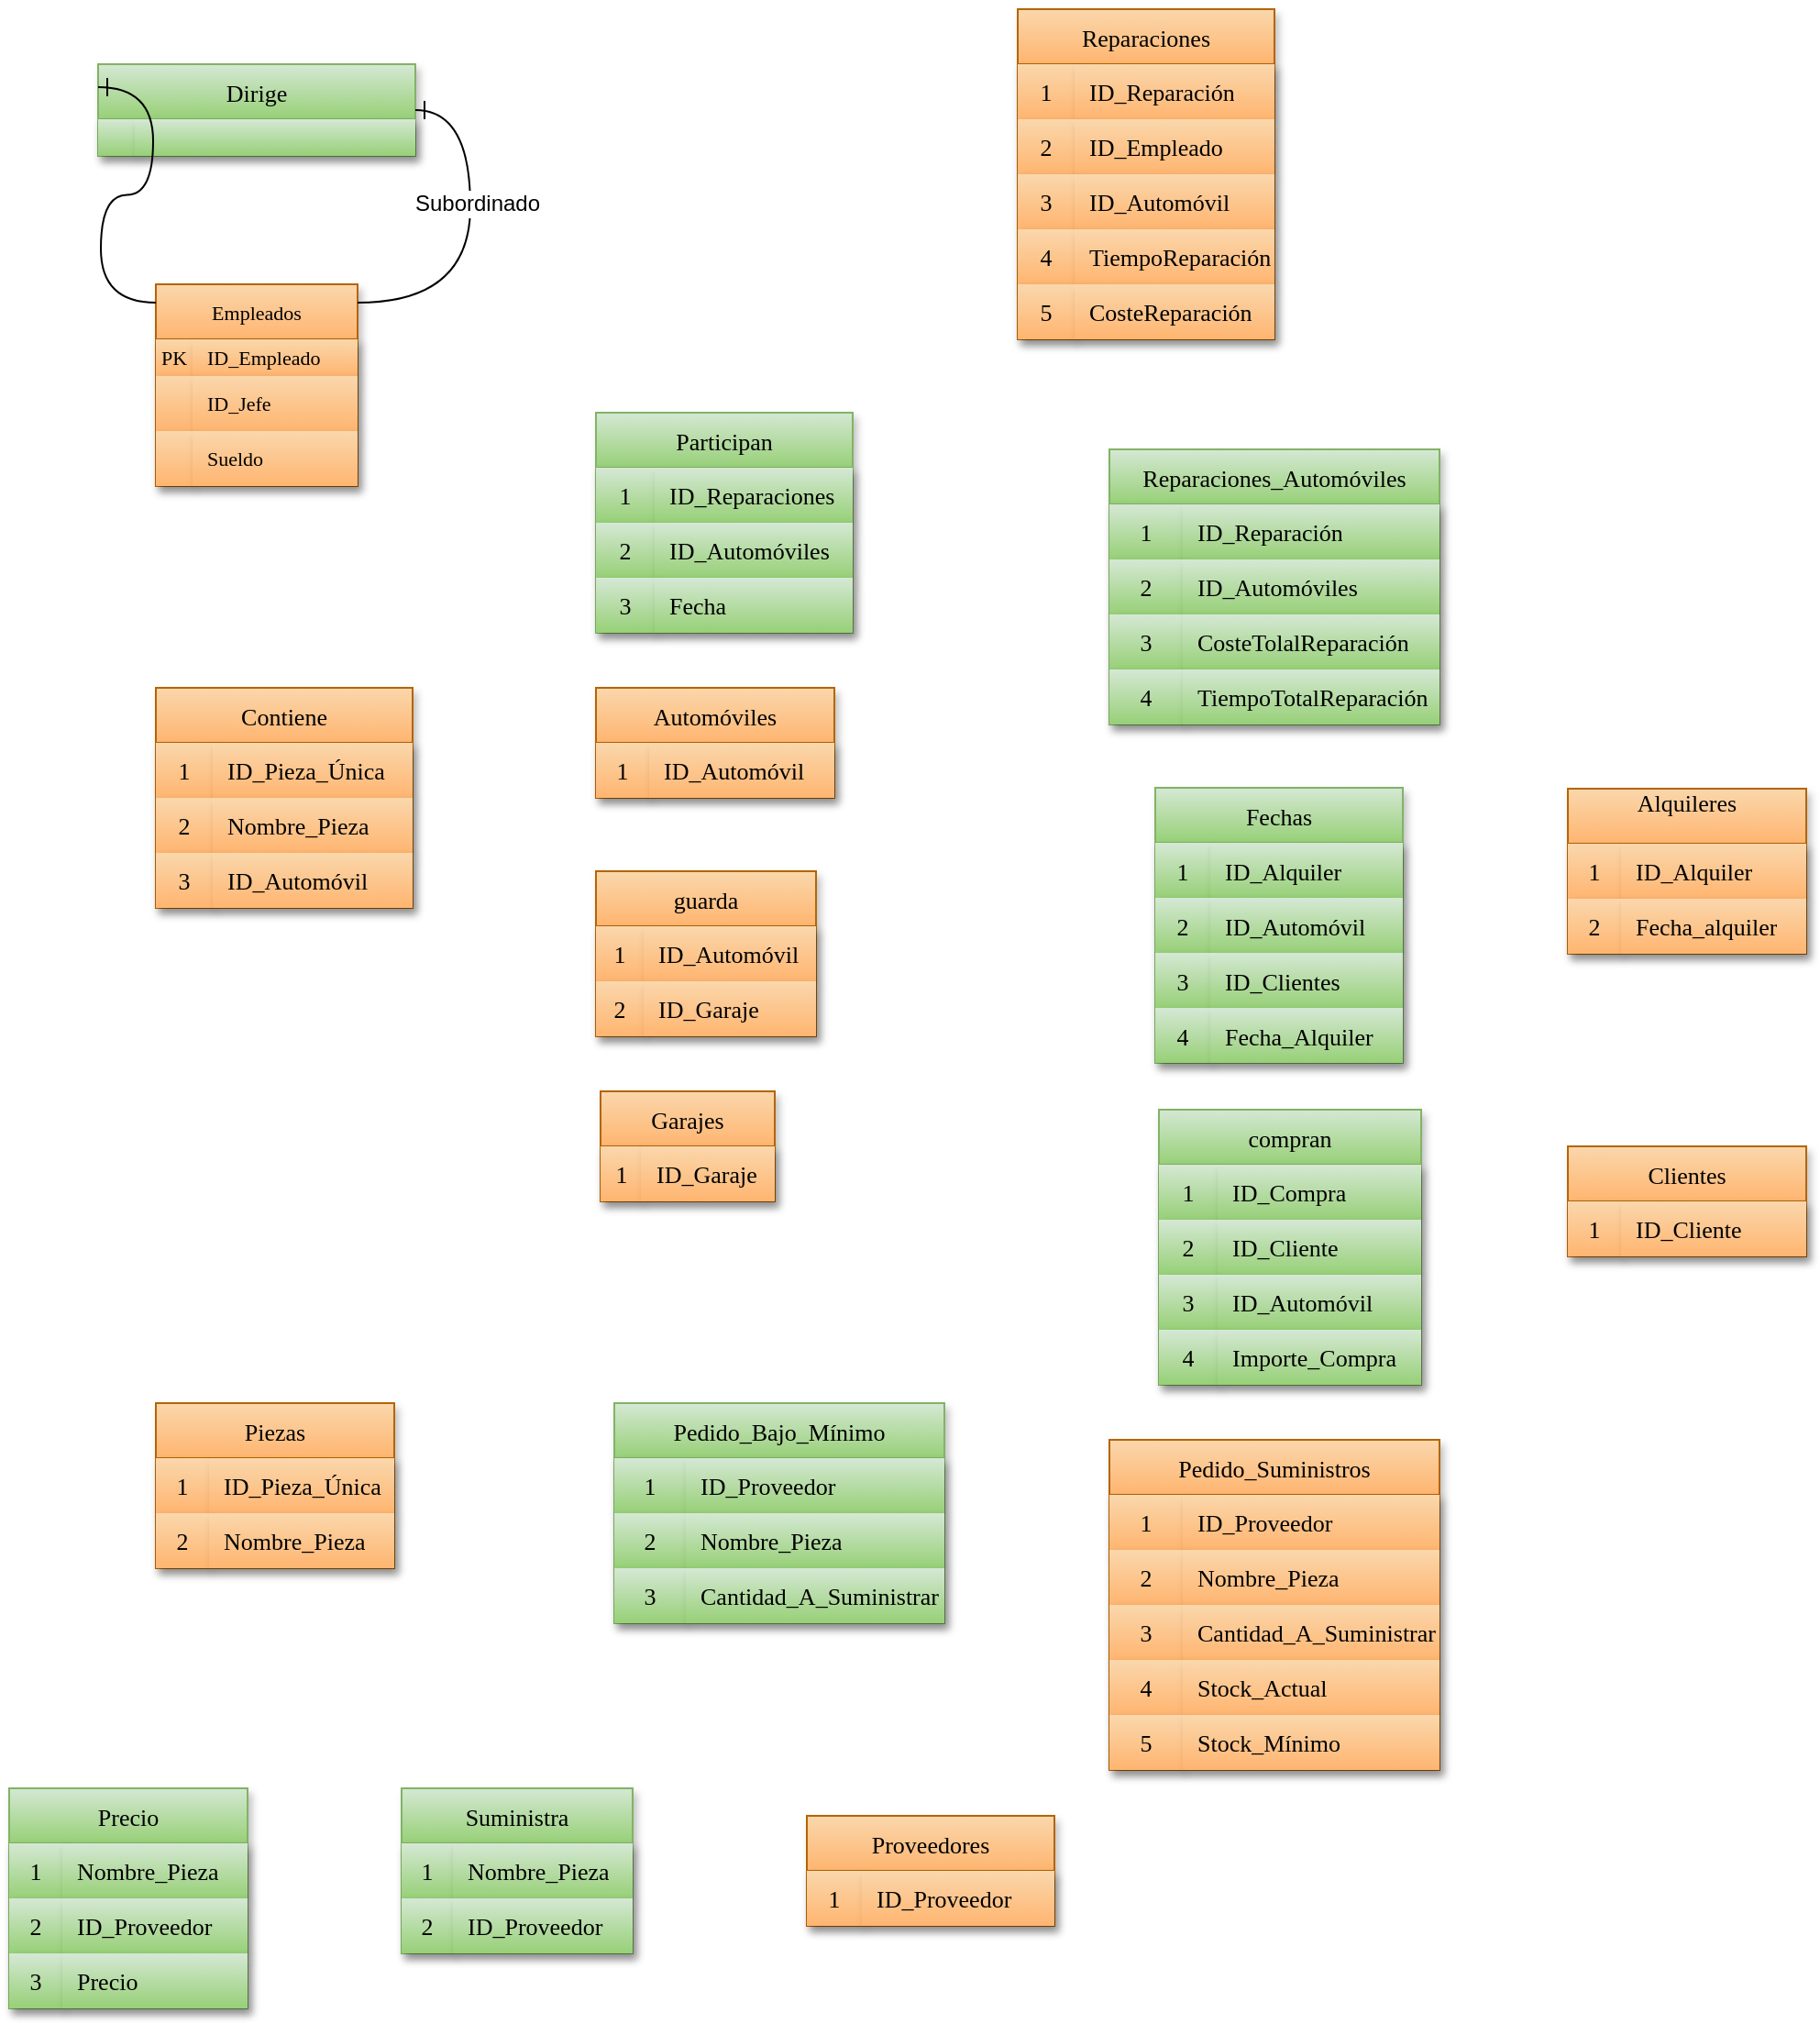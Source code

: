 <mxfile version="24.8.6">
  <diagram id="C5RBs43oDa-KdzZeNtuy" name="Page-1">
    <mxGraphModel dx="226" dy="491" grid="1" gridSize="10" guides="1" tooltips="1" connect="1" arrows="1" fold="1" page="1" pageScale="1" pageWidth="827" pageHeight="1169" math="0" shadow="0">
      <root>
        <mxCell id="WIyWlLk6GJQsqaUBKTNV-0" />
        <mxCell id="WIyWlLk6GJQsqaUBKTNV-1" parent="WIyWlLk6GJQsqaUBKTNV-0" />
        <mxCell id="Lp_pQAp0cszQT5dLAUMI-8" value="Dirige" style="shape=table;startSize=30;container=1;collapsible=0;childLayout=tableLayout;fixedRows=1;rowLines=0;fontStyle=0;strokeColor=#82b366;fontSize=13;fillColor=#d5e8d4;swimlaneFillColor=none;shadow=1;textShadow=0;labelBackgroundColor=none;labelBorderColor=none;gradientColor=#97d077;fontFamily=Times New Roman;" parent="WIyWlLk6GJQsqaUBKTNV-1" vertex="1">
          <mxGeometry x="58.5" y="70" width="173" height="50" as="geometry" />
        </mxCell>
        <mxCell id="Lp_pQAp0cszQT5dLAUMI-9" value="" style="shape=tableRow;horizontal=0;startSize=0;swimlaneHead=0;swimlaneBody=0;top=0;left=0;bottom=0;right=0;collapsible=0;dropTarget=0;fillColor=#d5e8d4;points=[[0,0.5],[1,0.5]];portConstraint=eastwest;strokeColor=#82b366;fontSize=13;swimlaneFillColor=none;shadow=1;textShadow=0;labelBackgroundColor=none;labelBorderColor=none;gradientColor=#97d077;fontFamily=Times New Roman;" parent="Lp_pQAp0cszQT5dLAUMI-8" vertex="1">
          <mxGeometry y="30" width="173" height="20" as="geometry" />
        </mxCell>
        <mxCell id="Lp_pQAp0cszQT5dLAUMI-10" value="" style="shape=partialRectangle;html=1;whiteSpace=wrap;connectable=0;fillColor=#d5e8d4;top=0;left=0;bottom=0;right=0;overflow=hidden;pointerEvents=1;strokeColor=#82b366;fontSize=13;swimlaneFillColor=none;shadow=1;textShadow=0;labelBackgroundColor=none;labelBorderColor=none;gradientColor=#97d077;fontFamily=Times New Roman;" parent="Lp_pQAp0cszQT5dLAUMI-9" vertex="1">
          <mxGeometry width="20" height="20" as="geometry">
            <mxRectangle width="20" height="20" as="alternateBounds" />
          </mxGeometry>
        </mxCell>
        <mxCell id="Lp_pQAp0cszQT5dLAUMI-11" value="" style="shape=partialRectangle;html=1;whiteSpace=wrap;connectable=0;fillColor=#d5e8d4;top=0;left=0;bottom=0;right=0;align=left;spacingLeft=6;overflow=hidden;strokeColor=#82b366;fontSize=13;swimlaneFillColor=none;shadow=1;textShadow=0;labelBackgroundColor=none;labelBorderColor=none;gradientColor=#97d077;fontFamily=Times New Roman;" parent="Lp_pQAp0cszQT5dLAUMI-9" vertex="1">
          <mxGeometry x="20" width="153" height="20" as="geometry">
            <mxRectangle width="153" height="20" as="alternateBounds" />
          </mxGeometry>
        </mxCell>
        <mxCell id="Lp_pQAp0cszQT5dLAUMI-18" value="Reparaciones" style="shape=table;startSize=30;container=1;collapsible=0;childLayout=tableLayout;fixedRows=1;rowLines=0;fontStyle=0;strokeColor=#b46504;fontSize=13;fillColor=#fad7ac;swimlaneFillColor=none;shadow=1;textShadow=0;labelBackgroundColor=none;labelBorderColor=none;gradientColor=#FFB570;fontFamily=Times New Roman;" parent="WIyWlLk6GJQsqaUBKTNV-1" vertex="1">
          <mxGeometry x="560" y="40" width="140" height="180" as="geometry" />
        </mxCell>
        <mxCell id="Lp_pQAp0cszQT5dLAUMI-19" value="" style="shape=tableRow;horizontal=0;startSize=0;swimlaneHead=0;swimlaneBody=0;top=0;left=0;bottom=0;right=0;collapsible=0;dropTarget=0;fillColor=#fad7ac;points=[[0,0.5],[1,0.5]];portConstraint=eastwest;strokeColor=#b46504;fontSize=13;swimlaneFillColor=none;shadow=1;textShadow=0;labelBackgroundColor=none;labelBorderColor=none;gradientColor=#FFB570;fontFamily=Times New Roman;" parent="Lp_pQAp0cszQT5dLAUMI-18" vertex="1">
          <mxGeometry y="30" width="140" height="30" as="geometry" />
        </mxCell>
        <mxCell id="Lp_pQAp0cszQT5dLAUMI-20" value="1" style="shape=partialRectangle;html=1;whiteSpace=wrap;connectable=0;fillColor=#fad7ac;top=0;left=0;bottom=0;right=0;overflow=hidden;pointerEvents=1;strokeColor=#b46504;fontSize=13;swimlaneFillColor=none;shadow=1;textShadow=0;labelBackgroundColor=none;labelBorderColor=none;gradientColor=#FFB570;fontFamily=Times New Roman;" parent="Lp_pQAp0cszQT5dLAUMI-19" vertex="1">
          <mxGeometry width="31" height="30" as="geometry">
            <mxRectangle width="31" height="30" as="alternateBounds" />
          </mxGeometry>
        </mxCell>
        <mxCell id="Lp_pQAp0cszQT5dLAUMI-21" value="ID_Reparación" style="shape=partialRectangle;html=1;whiteSpace=wrap;connectable=0;fillColor=#fad7ac;top=0;left=0;bottom=0;right=0;align=left;spacingLeft=6;overflow=hidden;strokeColor=#b46504;fontSize=13;swimlaneFillColor=none;shadow=1;textShadow=0;labelBackgroundColor=none;labelBorderColor=none;gradientColor=#FFB570;fontFamily=Times New Roman;" parent="Lp_pQAp0cszQT5dLAUMI-19" vertex="1">
          <mxGeometry x="31" width="109" height="30" as="geometry">
            <mxRectangle width="109" height="30" as="alternateBounds" />
          </mxGeometry>
        </mxCell>
        <mxCell id="Lp_pQAp0cszQT5dLAUMI-211" style="shape=tableRow;horizontal=0;startSize=0;swimlaneHead=0;swimlaneBody=0;top=0;left=0;bottom=0;right=0;collapsible=0;dropTarget=0;fillColor=#fad7ac;points=[[0,0.5],[1,0.5]];portConstraint=eastwest;strokeColor=#b46504;fontSize=13;swimlaneFillColor=none;shadow=1;textShadow=0;labelBackgroundColor=none;labelBorderColor=none;gradientColor=#FFB570;fontFamily=Times New Roman;" parent="Lp_pQAp0cszQT5dLAUMI-18" vertex="1">
          <mxGeometry y="60" width="140" height="30" as="geometry" />
        </mxCell>
        <mxCell id="Lp_pQAp0cszQT5dLAUMI-212" value="2" style="shape=partialRectangle;html=1;whiteSpace=wrap;connectable=0;fillColor=#fad7ac;top=0;left=0;bottom=0;right=0;overflow=hidden;pointerEvents=1;strokeColor=#b46504;fontSize=13;swimlaneFillColor=none;shadow=1;textShadow=0;labelBackgroundColor=none;labelBorderColor=none;gradientColor=#FFB570;fontFamily=Times New Roman;" parent="Lp_pQAp0cszQT5dLAUMI-211" vertex="1">
          <mxGeometry width="31" height="30" as="geometry">
            <mxRectangle width="31" height="30" as="alternateBounds" />
          </mxGeometry>
        </mxCell>
        <mxCell id="Lp_pQAp0cszQT5dLAUMI-213" value="ID_Empleado" style="shape=partialRectangle;html=1;whiteSpace=wrap;connectable=0;fillColor=#fad7ac;top=0;left=0;bottom=0;right=0;align=left;spacingLeft=6;overflow=hidden;strokeColor=#b46504;fontSize=13;swimlaneFillColor=none;shadow=1;textShadow=0;labelBackgroundColor=none;labelBorderColor=none;gradientColor=#FFB570;fontFamily=Times New Roman;" parent="Lp_pQAp0cszQT5dLAUMI-211" vertex="1">
          <mxGeometry x="31" width="109" height="30" as="geometry">
            <mxRectangle width="109" height="30" as="alternateBounds" />
          </mxGeometry>
        </mxCell>
        <mxCell id="Lp_pQAp0cszQT5dLAUMI-214" style="shape=tableRow;horizontal=0;startSize=0;swimlaneHead=0;swimlaneBody=0;top=0;left=0;bottom=0;right=0;collapsible=0;dropTarget=0;fillColor=#fad7ac;points=[[0,0.5],[1,0.5]];portConstraint=eastwest;strokeColor=#b46504;fontSize=13;swimlaneFillColor=none;shadow=1;textShadow=0;labelBackgroundColor=none;labelBorderColor=none;gradientColor=#FFB570;fontFamily=Times New Roman;" parent="Lp_pQAp0cszQT5dLAUMI-18" vertex="1">
          <mxGeometry y="90" width="140" height="30" as="geometry" />
        </mxCell>
        <mxCell id="Lp_pQAp0cszQT5dLAUMI-215" value="3" style="shape=partialRectangle;html=1;whiteSpace=wrap;connectable=0;fillColor=#fad7ac;top=0;left=0;bottom=0;right=0;overflow=hidden;pointerEvents=1;strokeColor=#b46504;fontSize=13;swimlaneFillColor=none;shadow=1;textShadow=0;labelBackgroundColor=none;labelBorderColor=none;gradientColor=#FFB570;fontFamily=Times New Roman;" parent="Lp_pQAp0cszQT5dLAUMI-214" vertex="1">
          <mxGeometry width="31" height="30" as="geometry">
            <mxRectangle width="31" height="30" as="alternateBounds" />
          </mxGeometry>
        </mxCell>
        <mxCell id="Lp_pQAp0cszQT5dLAUMI-216" value="ID_Automóvil" style="shape=partialRectangle;html=1;whiteSpace=wrap;connectable=0;fillColor=#fad7ac;top=0;left=0;bottom=0;right=0;align=left;spacingLeft=6;overflow=hidden;strokeColor=#b46504;fontSize=13;swimlaneFillColor=none;shadow=1;textShadow=0;labelBackgroundColor=none;labelBorderColor=none;gradientColor=#FFB570;fontFamily=Times New Roman;" parent="Lp_pQAp0cszQT5dLAUMI-214" vertex="1">
          <mxGeometry x="31" width="109" height="30" as="geometry">
            <mxRectangle width="109" height="30" as="alternateBounds" />
          </mxGeometry>
        </mxCell>
        <mxCell id="Lp_pQAp0cszQT5dLAUMI-22" value="" style="shape=tableRow;horizontal=0;startSize=0;swimlaneHead=0;swimlaneBody=0;top=0;left=0;bottom=0;right=0;collapsible=0;dropTarget=0;fillColor=#fad7ac;points=[[0,0.5],[1,0.5]];portConstraint=eastwest;strokeColor=#b46504;fontSize=13;swimlaneFillColor=none;shadow=1;textShadow=0;labelBackgroundColor=none;labelBorderColor=none;gradientColor=#FFB570;fontFamily=Times New Roman;" parent="Lp_pQAp0cszQT5dLAUMI-18" vertex="1">
          <mxGeometry y="120" width="140" height="30" as="geometry" />
        </mxCell>
        <mxCell id="Lp_pQAp0cszQT5dLAUMI-23" value="4" style="shape=partialRectangle;html=1;whiteSpace=wrap;connectable=0;fillColor=#fad7ac;top=0;left=0;bottom=0;right=0;overflow=hidden;strokeColor=#b46504;fontSize=13;swimlaneFillColor=none;shadow=1;textShadow=0;labelBackgroundColor=none;labelBorderColor=none;gradientColor=#FFB570;fontFamily=Times New Roman;" parent="Lp_pQAp0cszQT5dLAUMI-22" vertex="1">
          <mxGeometry width="31" height="30" as="geometry">
            <mxRectangle width="31" height="30" as="alternateBounds" />
          </mxGeometry>
        </mxCell>
        <mxCell id="Lp_pQAp0cszQT5dLAUMI-24" value="TiempoReparación" style="shape=partialRectangle;html=1;whiteSpace=wrap;connectable=0;fillColor=#fad7ac;top=0;left=0;bottom=0;right=0;align=left;spacingLeft=6;overflow=hidden;strokeColor=#b46504;fontSize=13;swimlaneFillColor=none;shadow=1;textShadow=0;labelBackgroundColor=none;labelBorderColor=none;gradientColor=#FFB570;fontFamily=Times New Roman;" parent="Lp_pQAp0cszQT5dLAUMI-22" vertex="1">
          <mxGeometry x="31" width="109" height="30" as="geometry">
            <mxRectangle width="109" height="30" as="alternateBounds" />
          </mxGeometry>
        </mxCell>
        <mxCell id="Lp_pQAp0cszQT5dLAUMI-25" value="" style="shape=tableRow;horizontal=0;startSize=0;swimlaneHead=0;swimlaneBody=0;top=0;left=0;bottom=0;right=0;collapsible=0;dropTarget=0;fillColor=#fad7ac;points=[[0,0.5],[1,0.5]];portConstraint=eastwest;strokeColor=#b46504;fontSize=13;swimlaneFillColor=none;shadow=1;textShadow=0;labelBackgroundColor=none;labelBorderColor=none;gradientColor=#FFB570;fontFamily=Times New Roman;" parent="Lp_pQAp0cszQT5dLAUMI-18" vertex="1">
          <mxGeometry y="150" width="140" height="30" as="geometry" />
        </mxCell>
        <mxCell id="Lp_pQAp0cszQT5dLAUMI-26" value="5" style="shape=partialRectangle;html=1;whiteSpace=wrap;connectable=0;fillColor=#fad7ac;top=0;left=0;bottom=0;right=0;overflow=hidden;strokeColor=#b46504;fontSize=13;swimlaneFillColor=none;shadow=1;textShadow=0;labelBackgroundColor=none;labelBorderColor=none;gradientColor=#FFB570;fontFamily=Times New Roman;" parent="Lp_pQAp0cszQT5dLAUMI-25" vertex="1">
          <mxGeometry width="31" height="30" as="geometry">
            <mxRectangle width="31" height="30" as="alternateBounds" />
          </mxGeometry>
        </mxCell>
        <mxCell id="Lp_pQAp0cszQT5dLAUMI-27" value="CosteReparación" style="shape=partialRectangle;html=1;whiteSpace=wrap;connectable=0;fillColor=#fad7ac;top=0;left=0;bottom=0;right=0;align=left;spacingLeft=6;overflow=hidden;strokeColor=#b46504;fontSize=13;swimlaneFillColor=none;shadow=1;textShadow=0;labelBackgroundColor=none;labelBorderColor=none;gradientColor=#FFB570;fontFamily=Times New Roman;" parent="Lp_pQAp0cszQT5dLAUMI-25" vertex="1">
          <mxGeometry x="31" width="109" height="30" as="geometry">
            <mxRectangle width="109" height="30" as="alternateBounds" />
          </mxGeometry>
        </mxCell>
        <mxCell id="Lp_pQAp0cszQT5dLAUMI-28" value="Participan" style="shape=table;startSize=30;container=1;collapsible=0;childLayout=tableLayout;fixedRows=1;rowLines=0;fontStyle=0;strokeColor=#82b366;fontSize=13;fillColor=#d5e8d4;swimlaneFillColor=none;shadow=1;textShadow=0;labelBackgroundColor=none;labelBorderColor=none;gradientColor=#97d077;fontFamily=Times New Roman;" parent="WIyWlLk6GJQsqaUBKTNV-1" vertex="1">
          <mxGeometry x="330" y="260" width="140" height="120" as="geometry" />
        </mxCell>
        <mxCell id="Lp_pQAp0cszQT5dLAUMI-29" value="" style="shape=tableRow;horizontal=0;startSize=0;swimlaneHead=0;swimlaneBody=0;top=0;left=0;bottom=0;right=0;collapsible=0;dropTarget=0;fillColor=#d5e8d4;points=[[0,0.5],[1,0.5]];portConstraint=eastwest;strokeColor=#82b366;fontSize=13;swimlaneFillColor=none;shadow=1;textShadow=0;labelBackgroundColor=none;labelBorderColor=none;gradientColor=#97d077;fontFamily=Times New Roman;" parent="Lp_pQAp0cszQT5dLAUMI-28" vertex="1">
          <mxGeometry y="30" width="140" height="30" as="geometry" />
        </mxCell>
        <mxCell id="Lp_pQAp0cszQT5dLAUMI-30" value="1" style="shape=partialRectangle;html=1;whiteSpace=wrap;connectable=0;fillColor=#d5e8d4;top=0;left=0;bottom=0;right=0;overflow=hidden;pointerEvents=1;strokeColor=#82b366;fontSize=13;swimlaneFillColor=none;shadow=1;textShadow=0;labelBackgroundColor=none;labelBorderColor=none;gradientColor=#97d077;fontFamily=Times New Roman;" parent="Lp_pQAp0cszQT5dLAUMI-29" vertex="1">
          <mxGeometry width="32" height="30" as="geometry">
            <mxRectangle width="32" height="30" as="alternateBounds" />
          </mxGeometry>
        </mxCell>
        <mxCell id="Lp_pQAp0cszQT5dLAUMI-31" value="ID_Reparaciones" style="shape=partialRectangle;html=1;whiteSpace=wrap;connectable=0;fillColor=#d5e8d4;top=0;left=0;bottom=0;right=0;align=left;spacingLeft=6;overflow=hidden;strokeColor=#82b366;fontSize=13;swimlaneFillColor=none;shadow=1;textShadow=0;labelBackgroundColor=none;labelBorderColor=none;gradientColor=#97d077;fontFamily=Times New Roman;" parent="Lp_pQAp0cszQT5dLAUMI-29" vertex="1">
          <mxGeometry x="32" width="108" height="30" as="geometry">
            <mxRectangle width="108" height="30" as="alternateBounds" />
          </mxGeometry>
        </mxCell>
        <mxCell id="Lp_pQAp0cszQT5dLAUMI-32" value="" style="shape=tableRow;horizontal=0;startSize=0;swimlaneHead=0;swimlaneBody=0;top=0;left=0;bottom=0;right=0;collapsible=0;dropTarget=0;fillColor=#d5e8d4;points=[[0,0.5],[1,0.5]];portConstraint=eastwest;strokeColor=#82b366;fontSize=13;swimlaneFillColor=none;shadow=1;textShadow=0;labelBackgroundColor=none;labelBorderColor=none;gradientColor=#97d077;fontFamily=Times New Roman;" parent="Lp_pQAp0cszQT5dLAUMI-28" vertex="1">
          <mxGeometry y="60" width="140" height="30" as="geometry" />
        </mxCell>
        <mxCell id="Lp_pQAp0cszQT5dLAUMI-33" value="2" style="shape=partialRectangle;html=1;whiteSpace=wrap;connectable=0;fillColor=#d5e8d4;top=0;left=0;bottom=0;right=0;overflow=hidden;strokeColor=#82b366;fontSize=13;swimlaneFillColor=none;shadow=1;textShadow=0;labelBackgroundColor=none;labelBorderColor=none;gradientColor=#97d077;fontFamily=Times New Roman;" parent="Lp_pQAp0cszQT5dLAUMI-32" vertex="1">
          <mxGeometry width="32" height="30" as="geometry">
            <mxRectangle width="32" height="30" as="alternateBounds" />
          </mxGeometry>
        </mxCell>
        <mxCell id="Lp_pQAp0cszQT5dLAUMI-34" value="ID_Automóviles" style="shape=partialRectangle;html=1;whiteSpace=wrap;connectable=0;fillColor=#d5e8d4;top=0;left=0;bottom=0;right=0;align=left;spacingLeft=6;overflow=hidden;strokeColor=#82b366;fontSize=13;swimlaneFillColor=none;shadow=1;textShadow=0;labelBackgroundColor=none;labelBorderColor=none;gradientColor=#97d077;fontFamily=Times New Roman;" parent="Lp_pQAp0cszQT5dLAUMI-32" vertex="1">
          <mxGeometry x="32" width="108" height="30" as="geometry">
            <mxRectangle width="108" height="30" as="alternateBounds" />
          </mxGeometry>
        </mxCell>
        <mxCell id="Lp_pQAp0cszQT5dLAUMI-239" style="shape=tableRow;horizontal=0;startSize=0;swimlaneHead=0;swimlaneBody=0;top=0;left=0;bottom=0;right=0;collapsible=0;dropTarget=0;fillColor=#d5e8d4;points=[[0,0.5],[1,0.5]];portConstraint=eastwest;strokeColor=#82b366;fontSize=13;swimlaneFillColor=none;shadow=1;textShadow=0;labelBackgroundColor=none;labelBorderColor=none;gradientColor=#97d077;fontFamily=Times New Roman;" parent="Lp_pQAp0cszQT5dLAUMI-28" vertex="1">
          <mxGeometry y="90" width="140" height="30" as="geometry" />
        </mxCell>
        <mxCell id="Lp_pQAp0cszQT5dLAUMI-240" value="3" style="shape=partialRectangle;html=1;whiteSpace=wrap;connectable=0;fillColor=#d5e8d4;top=0;left=0;bottom=0;right=0;overflow=hidden;strokeColor=#82b366;fontSize=13;swimlaneFillColor=none;shadow=1;textShadow=0;labelBackgroundColor=none;labelBorderColor=none;gradientColor=#97d077;fontFamily=Times New Roman;" parent="Lp_pQAp0cszQT5dLAUMI-239" vertex="1">
          <mxGeometry width="32" height="30" as="geometry">
            <mxRectangle width="32" height="30" as="alternateBounds" />
          </mxGeometry>
        </mxCell>
        <mxCell id="Lp_pQAp0cszQT5dLAUMI-241" value="Fecha" style="shape=partialRectangle;html=1;whiteSpace=wrap;connectable=0;fillColor=#d5e8d4;top=0;left=0;bottom=0;right=0;align=left;spacingLeft=6;overflow=hidden;strokeColor=#82b366;fontSize=13;swimlaneFillColor=none;shadow=1;textShadow=0;labelBackgroundColor=none;labelBorderColor=none;gradientColor=#97d077;fontFamily=Times New Roman;" parent="Lp_pQAp0cszQT5dLAUMI-239" vertex="1">
          <mxGeometry x="32" width="108" height="30" as="geometry">
            <mxRectangle width="108" height="30" as="alternateBounds" />
          </mxGeometry>
        </mxCell>
        <mxCell id="Lp_pQAp0cszQT5dLAUMI-38" value="Reparaciones_Automóviles" style="shape=table;startSize=30;container=1;collapsible=0;childLayout=tableLayout;fixedRows=1;rowLines=0;fontStyle=0;strokeColor=#82b366;fontSize=13;fillColor=#d5e8d4;swimlaneFillColor=none;shadow=1;textShadow=0;labelBackgroundColor=none;labelBorderColor=none;gradientColor=#97d077;fontFamily=Times New Roman;" parent="WIyWlLk6GJQsqaUBKTNV-1" vertex="1">
          <mxGeometry x="610" y="280" width="180" height="150" as="geometry" />
        </mxCell>
        <mxCell id="Lp_pQAp0cszQT5dLAUMI-39" value="" style="shape=tableRow;horizontal=0;startSize=0;swimlaneHead=0;swimlaneBody=0;top=0;left=0;bottom=0;right=0;collapsible=0;dropTarget=0;fillColor=#d5e8d4;points=[[0,0.5],[1,0.5]];portConstraint=eastwest;strokeColor=#82b366;fontSize=13;swimlaneFillColor=none;shadow=1;textShadow=0;labelBackgroundColor=none;labelBorderColor=none;gradientColor=#97d077;fontFamily=Times New Roman;" parent="Lp_pQAp0cszQT5dLAUMI-38" vertex="1">
          <mxGeometry y="30" width="180" height="30" as="geometry" />
        </mxCell>
        <mxCell id="Lp_pQAp0cszQT5dLAUMI-40" value="1" style="shape=partialRectangle;html=1;whiteSpace=wrap;connectable=0;fillColor=#d5e8d4;top=0;left=0;bottom=0;right=0;overflow=hidden;pointerEvents=1;strokeColor=#82b366;fontSize=13;swimlaneFillColor=none;shadow=1;textShadow=0;labelBackgroundColor=none;labelBorderColor=none;gradientColor=#97d077;fontFamily=Times New Roman;" parent="Lp_pQAp0cszQT5dLAUMI-39" vertex="1">
          <mxGeometry width="40" height="30" as="geometry">
            <mxRectangle width="40" height="30" as="alternateBounds" />
          </mxGeometry>
        </mxCell>
        <mxCell id="Lp_pQAp0cszQT5dLAUMI-41" value="ID_Reparación" style="shape=partialRectangle;html=1;whiteSpace=wrap;connectable=0;fillColor=#d5e8d4;top=0;left=0;bottom=0;right=0;align=left;spacingLeft=6;overflow=hidden;strokeColor=#82b366;fontSize=13;swimlaneFillColor=none;shadow=1;textShadow=0;labelBackgroundColor=none;labelBorderColor=none;gradientColor=#97d077;fontFamily=Times New Roman;" parent="Lp_pQAp0cszQT5dLAUMI-39" vertex="1">
          <mxGeometry x="40" width="140" height="30" as="geometry">
            <mxRectangle width="140" height="30" as="alternateBounds" />
          </mxGeometry>
        </mxCell>
        <mxCell id="Lp_pQAp0cszQT5dLAUMI-42" value="" style="shape=tableRow;horizontal=0;startSize=0;swimlaneHead=0;swimlaneBody=0;top=0;left=0;bottom=0;right=0;collapsible=0;dropTarget=0;fillColor=#d5e8d4;points=[[0,0.5],[1,0.5]];portConstraint=eastwest;strokeColor=#82b366;fontSize=13;swimlaneFillColor=none;shadow=1;textShadow=0;labelBackgroundColor=none;labelBorderColor=none;gradientColor=#97d077;fontFamily=Times New Roman;" parent="Lp_pQAp0cszQT5dLAUMI-38" vertex="1">
          <mxGeometry y="60" width="180" height="30" as="geometry" />
        </mxCell>
        <mxCell id="Lp_pQAp0cszQT5dLAUMI-43" value="2" style="shape=partialRectangle;html=1;whiteSpace=wrap;connectable=0;fillColor=#d5e8d4;top=0;left=0;bottom=0;right=0;overflow=hidden;strokeColor=#82b366;fontSize=13;swimlaneFillColor=none;shadow=1;textShadow=0;labelBackgroundColor=none;labelBorderColor=none;gradientColor=#97d077;fontFamily=Times New Roman;" parent="Lp_pQAp0cszQT5dLAUMI-42" vertex="1">
          <mxGeometry width="40" height="30" as="geometry">
            <mxRectangle width="40" height="30" as="alternateBounds" />
          </mxGeometry>
        </mxCell>
        <mxCell id="Lp_pQAp0cszQT5dLAUMI-44" value="ID_Automóviles" style="shape=partialRectangle;html=1;whiteSpace=wrap;connectable=0;fillColor=#d5e8d4;top=0;left=0;bottom=0;right=0;align=left;spacingLeft=6;overflow=hidden;strokeColor=#82b366;fontSize=13;swimlaneFillColor=none;shadow=1;textShadow=0;labelBackgroundColor=none;labelBorderColor=none;gradientColor=#97d077;fontFamily=Times New Roman;" parent="Lp_pQAp0cszQT5dLAUMI-42" vertex="1">
          <mxGeometry x="40" width="140" height="30" as="geometry">
            <mxRectangle width="140" height="30" as="alternateBounds" />
          </mxGeometry>
        </mxCell>
        <mxCell id="Lp_pQAp0cszQT5dLAUMI-45" value="" style="shape=tableRow;horizontal=0;startSize=0;swimlaneHead=0;swimlaneBody=0;top=0;left=0;bottom=0;right=0;collapsible=0;dropTarget=0;fillColor=#d5e8d4;points=[[0,0.5],[1,0.5]];portConstraint=eastwest;strokeColor=#82b366;fontSize=13;swimlaneFillColor=none;shadow=1;textShadow=0;labelBackgroundColor=none;labelBorderColor=none;gradientColor=#97d077;fontFamily=Times New Roman;" parent="Lp_pQAp0cszQT5dLAUMI-38" vertex="1">
          <mxGeometry y="90" width="180" height="30" as="geometry" />
        </mxCell>
        <mxCell id="Lp_pQAp0cszQT5dLAUMI-46" value="3" style="shape=partialRectangle;html=1;whiteSpace=wrap;connectable=0;fillColor=#d5e8d4;top=0;left=0;bottom=0;right=0;overflow=hidden;strokeColor=#82b366;fontSize=13;swimlaneFillColor=none;shadow=1;textShadow=0;labelBackgroundColor=none;labelBorderColor=none;gradientColor=#97d077;fontFamily=Times New Roman;" parent="Lp_pQAp0cszQT5dLAUMI-45" vertex="1">
          <mxGeometry width="40" height="30" as="geometry">
            <mxRectangle width="40" height="30" as="alternateBounds" />
          </mxGeometry>
        </mxCell>
        <mxCell id="Lp_pQAp0cszQT5dLAUMI-47" value="CosteTolalReparación" style="shape=partialRectangle;html=1;whiteSpace=wrap;connectable=0;fillColor=#d5e8d4;top=0;left=0;bottom=0;right=0;align=left;spacingLeft=6;overflow=hidden;strokeColor=#82b366;fontSize=13;swimlaneFillColor=none;shadow=1;textShadow=0;labelBackgroundColor=none;labelBorderColor=none;gradientColor=#97d077;fontFamily=Times New Roman;" parent="Lp_pQAp0cszQT5dLAUMI-45" vertex="1">
          <mxGeometry x="40" width="140" height="30" as="geometry">
            <mxRectangle width="140" height="30" as="alternateBounds" />
          </mxGeometry>
        </mxCell>
        <mxCell id="Lp_pQAp0cszQT5dLAUMI-220" style="shape=tableRow;horizontal=0;startSize=0;swimlaneHead=0;swimlaneBody=0;top=0;left=0;bottom=0;right=0;collapsible=0;dropTarget=0;fillColor=#d5e8d4;points=[[0,0.5],[1,0.5]];portConstraint=eastwest;strokeColor=#82b366;fontSize=13;swimlaneFillColor=none;shadow=1;textShadow=0;labelBackgroundColor=none;labelBorderColor=none;gradientColor=#97d077;fontFamily=Times New Roman;" parent="Lp_pQAp0cszQT5dLAUMI-38" vertex="1">
          <mxGeometry y="120" width="180" height="30" as="geometry" />
        </mxCell>
        <mxCell id="Lp_pQAp0cszQT5dLAUMI-221" value="4" style="shape=partialRectangle;html=1;whiteSpace=wrap;connectable=0;fillColor=#d5e8d4;top=0;left=0;bottom=0;right=0;overflow=hidden;strokeColor=#82b366;fontSize=13;swimlaneFillColor=none;shadow=1;textShadow=0;labelBackgroundColor=none;labelBorderColor=none;gradientColor=#97d077;fontFamily=Times New Roman;" parent="Lp_pQAp0cszQT5dLAUMI-220" vertex="1">
          <mxGeometry width="40" height="30" as="geometry">
            <mxRectangle width="40" height="30" as="alternateBounds" />
          </mxGeometry>
        </mxCell>
        <mxCell id="Lp_pQAp0cszQT5dLAUMI-222" value="TiempoTotalReparación" style="shape=partialRectangle;html=1;whiteSpace=wrap;connectable=0;fillColor=#d5e8d4;top=0;left=0;bottom=0;right=0;align=left;spacingLeft=6;overflow=hidden;strokeColor=#82b366;fontSize=13;swimlaneFillColor=none;shadow=1;textShadow=0;labelBackgroundColor=none;labelBorderColor=none;gradientColor=#97d077;fontFamily=Times New Roman;" parent="Lp_pQAp0cszQT5dLAUMI-220" vertex="1">
          <mxGeometry x="40" width="140" height="30" as="geometry">
            <mxRectangle width="140" height="30" as="alternateBounds" />
          </mxGeometry>
        </mxCell>
        <mxCell id="Lp_pQAp0cszQT5dLAUMI-48" value="Precio" style="shape=table;startSize=30;container=1;collapsible=0;childLayout=tableLayout;fixedRows=1;rowLines=0;fontStyle=0;strokeColor=#82b366;fontSize=13;fillColor=#d5e8d4;swimlaneFillColor=none;shadow=1;textShadow=0;labelBackgroundColor=none;labelBorderColor=none;gradientColor=#97d077;fontFamily=Times New Roman;" parent="WIyWlLk6GJQsqaUBKTNV-1" vertex="1">
          <mxGeometry x="10" y="1010" width="130" height="120" as="geometry" />
        </mxCell>
        <mxCell id="Lp_pQAp0cszQT5dLAUMI-49" value="" style="shape=tableRow;horizontal=0;startSize=0;swimlaneHead=0;swimlaneBody=0;top=0;left=0;bottom=0;right=0;collapsible=0;dropTarget=0;fillColor=#d5e8d4;points=[[0,0.5],[1,0.5]];portConstraint=eastwest;strokeColor=#82b366;fontSize=13;swimlaneFillColor=none;shadow=1;textShadow=0;labelBackgroundColor=none;labelBorderColor=none;gradientColor=#97d077;fontFamily=Times New Roman;" parent="Lp_pQAp0cszQT5dLAUMI-48" vertex="1">
          <mxGeometry y="30" width="130" height="30" as="geometry" />
        </mxCell>
        <mxCell id="Lp_pQAp0cszQT5dLAUMI-50" value="1" style="shape=partialRectangle;html=1;whiteSpace=wrap;connectable=0;fillColor=#d5e8d4;top=0;left=0;bottom=0;right=0;overflow=hidden;pointerEvents=1;strokeColor=#82b366;fontSize=13;swimlaneFillColor=none;shadow=1;textShadow=0;labelBackgroundColor=none;labelBorderColor=none;gradientColor=#97d077;fontFamily=Times New Roman;" parent="Lp_pQAp0cszQT5dLAUMI-49" vertex="1">
          <mxGeometry width="29" height="30" as="geometry">
            <mxRectangle width="29" height="30" as="alternateBounds" />
          </mxGeometry>
        </mxCell>
        <mxCell id="Lp_pQAp0cszQT5dLAUMI-51" value="Nombre_Pieza" style="shape=partialRectangle;html=1;whiteSpace=wrap;connectable=0;fillColor=#d5e8d4;top=0;left=0;bottom=0;right=0;align=left;spacingLeft=6;overflow=hidden;strokeColor=#82b366;fontSize=13;swimlaneFillColor=none;shadow=1;textShadow=0;labelBackgroundColor=none;labelBorderColor=none;gradientColor=#97d077;fontFamily=Times New Roman;" parent="Lp_pQAp0cszQT5dLAUMI-49" vertex="1">
          <mxGeometry x="29" width="101" height="30" as="geometry">
            <mxRectangle width="101" height="30" as="alternateBounds" />
          </mxGeometry>
        </mxCell>
        <mxCell id="Lp_pQAp0cszQT5dLAUMI-52" value="" style="shape=tableRow;horizontal=0;startSize=0;swimlaneHead=0;swimlaneBody=0;top=0;left=0;bottom=0;right=0;collapsible=0;dropTarget=0;fillColor=#d5e8d4;points=[[0,0.5],[1,0.5]];portConstraint=eastwest;strokeColor=#82b366;fontSize=13;swimlaneFillColor=none;shadow=1;textShadow=0;labelBackgroundColor=none;labelBorderColor=none;gradientColor=#97d077;fontFamily=Times New Roman;" parent="Lp_pQAp0cszQT5dLAUMI-48" vertex="1">
          <mxGeometry y="60" width="130" height="30" as="geometry" />
        </mxCell>
        <mxCell id="Lp_pQAp0cszQT5dLAUMI-53" value="2" style="shape=partialRectangle;html=1;whiteSpace=wrap;connectable=0;fillColor=#d5e8d4;top=0;left=0;bottom=0;right=0;overflow=hidden;strokeColor=#82b366;fontSize=13;swimlaneFillColor=none;shadow=1;textShadow=0;labelBackgroundColor=none;labelBorderColor=none;gradientColor=#97d077;fontFamily=Times New Roman;" parent="Lp_pQAp0cszQT5dLAUMI-52" vertex="1">
          <mxGeometry width="29" height="30" as="geometry">
            <mxRectangle width="29" height="30" as="alternateBounds" />
          </mxGeometry>
        </mxCell>
        <mxCell id="Lp_pQAp0cszQT5dLAUMI-54" value="ID_Proveedor" style="shape=partialRectangle;html=1;whiteSpace=wrap;connectable=0;fillColor=#d5e8d4;top=0;left=0;bottom=0;right=0;align=left;spacingLeft=6;overflow=hidden;strokeColor=#82b366;fontSize=13;swimlaneFillColor=none;shadow=1;textShadow=0;labelBackgroundColor=none;labelBorderColor=none;gradientColor=#97d077;fontFamily=Times New Roman;" parent="Lp_pQAp0cszQT5dLAUMI-52" vertex="1">
          <mxGeometry x="29" width="101" height="30" as="geometry">
            <mxRectangle width="101" height="30" as="alternateBounds" />
          </mxGeometry>
        </mxCell>
        <mxCell id="Lp_pQAp0cszQT5dLAUMI-236" style="shape=tableRow;horizontal=0;startSize=0;swimlaneHead=0;swimlaneBody=0;top=0;left=0;bottom=0;right=0;collapsible=0;dropTarget=0;fillColor=#d5e8d4;points=[[0,0.5],[1,0.5]];portConstraint=eastwest;strokeColor=#82b366;fontSize=13;swimlaneFillColor=none;shadow=1;textShadow=0;labelBackgroundColor=none;labelBorderColor=none;gradientColor=#97d077;fontFamily=Times New Roman;" parent="Lp_pQAp0cszQT5dLAUMI-48" vertex="1">
          <mxGeometry y="90" width="130" height="30" as="geometry" />
        </mxCell>
        <mxCell id="Lp_pQAp0cszQT5dLAUMI-237" value="3" style="shape=partialRectangle;html=1;whiteSpace=wrap;connectable=0;fillColor=#d5e8d4;top=0;left=0;bottom=0;right=0;overflow=hidden;strokeColor=#82b366;fontSize=13;swimlaneFillColor=none;shadow=1;textShadow=0;labelBackgroundColor=none;labelBorderColor=none;gradientColor=#97d077;fontFamily=Times New Roman;" parent="Lp_pQAp0cszQT5dLAUMI-236" vertex="1">
          <mxGeometry width="29" height="30" as="geometry">
            <mxRectangle width="29" height="30" as="alternateBounds" />
          </mxGeometry>
        </mxCell>
        <mxCell id="Lp_pQAp0cszQT5dLAUMI-238" value="Precio" style="shape=partialRectangle;html=1;whiteSpace=wrap;connectable=0;fillColor=#d5e8d4;top=0;left=0;bottom=0;right=0;align=left;spacingLeft=6;overflow=hidden;strokeColor=#82b366;fontSize=13;swimlaneFillColor=none;shadow=1;textShadow=0;labelBackgroundColor=none;labelBorderColor=none;gradientColor=#97d077;fontFamily=Times New Roman;" parent="Lp_pQAp0cszQT5dLAUMI-236" vertex="1">
          <mxGeometry x="29" width="101" height="30" as="geometry">
            <mxRectangle width="101" height="30" as="alternateBounds" />
          </mxGeometry>
        </mxCell>
        <mxCell id="Lp_pQAp0cszQT5dLAUMI-58" value="guarda" style="shape=table;startSize=30;container=1;collapsible=0;childLayout=tableLayout;fixedRows=1;rowLines=0;fontStyle=0;strokeColor=#b46504;fontSize=13;fillColor=#fad7ac;swimlaneFillColor=none;shadow=1;textShadow=0;labelBackgroundColor=none;labelBorderColor=none;gradientColor=#FFB570;fontFamily=Times New Roman;" parent="WIyWlLk6GJQsqaUBKTNV-1" vertex="1">
          <mxGeometry x="330" y="510" width="120" height="90" as="geometry" />
        </mxCell>
        <mxCell id="Lp_pQAp0cszQT5dLAUMI-59" value="" style="shape=tableRow;horizontal=0;startSize=0;swimlaneHead=0;swimlaneBody=0;top=0;left=0;bottom=0;right=0;collapsible=0;dropTarget=0;fillColor=#fad7ac;points=[[0,0.5],[1,0.5]];portConstraint=eastwest;strokeColor=#b46504;fontSize=13;swimlaneFillColor=none;shadow=1;textShadow=0;labelBackgroundColor=none;labelBorderColor=none;gradientColor=#FFB570;fontFamily=Times New Roman;" parent="Lp_pQAp0cszQT5dLAUMI-58" vertex="1">
          <mxGeometry y="30" width="120" height="30" as="geometry" />
        </mxCell>
        <mxCell id="Lp_pQAp0cszQT5dLAUMI-60" value="1" style="shape=partialRectangle;html=1;whiteSpace=wrap;connectable=0;fillColor=#fad7ac;top=0;left=0;bottom=0;right=0;overflow=hidden;pointerEvents=1;strokeColor=#b46504;fontSize=13;swimlaneFillColor=none;shadow=1;textShadow=0;labelBackgroundColor=none;labelBorderColor=none;gradientColor=#FFB570;fontFamily=Times New Roman;" parent="Lp_pQAp0cszQT5dLAUMI-59" vertex="1">
          <mxGeometry width="26" height="30" as="geometry">
            <mxRectangle width="26" height="30" as="alternateBounds" />
          </mxGeometry>
        </mxCell>
        <mxCell id="Lp_pQAp0cszQT5dLAUMI-61" value="ID_Automóvil" style="shape=partialRectangle;html=1;whiteSpace=wrap;connectable=0;fillColor=#fad7ac;top=0;left=0;bottom=0;right=0;align=left;spacingLeft=6;overflow=hidden;strokeColor=#b46504;fontSize=13;swimlaneFillColor=none;shadow=1;textShadow=0;labelBackgroundColor=none;labelBorderColor=none;gradientColor=#FFB570;fontFamily=Times New Roman;" parent="Lp_pQAp0cszQT5dLAUMI-59" vertex="1">
          <mxGeometry x="26" width="94" height="30" as="geometry">
            <mxRectangle width="94" height="30" as="alternateBounds" />
          </mxGeometry>
        </mxCell>
        <mxCell id="Lp_pQAp0cszQT5dLAUMI-62" value="" style="shape=tableRow;horizontal=0;startSize=0;swimlaneHead=0;swimlaneBody=0;top=0;left=0;bottom=0;right=0;collapsible=0;dropTarget=0;fillColor=#fad7ac;points=[[0,0.5],[1,0.5]];portConstraint=eastwest;strokeColor=#b46504;fontSize=13;swimlaneFillColor=none;shadow=1;textShadow=0;labelBackgroundColor=none;labelBorderColor=none;gradientColor=#FFB570;fontFamily=Times New Roman;" parent="Lp_pQAp0cszQT5dLAUMI-58" vertex="1">
          <mxGeometry y="60" width="120" height="30" as="geometry" />
        </mxCell>
        <mxCell id="Lp_pQAp0cszQT5dLAUMI-63" value="2" style="shape=partialRectangle;html=1;whiteSpace=wrap;connectable=0;fillColor=#fad7ac;top=0;left=0;bottom=0;right=0;overflow=hidden;strokeColor=#b46504;fontSize=13;swimlaneFillColor=none;shadow=1;textShadow=0;labelBackgroundColor=none;labelBorderColor=none;gradientColor=#FFB570;fontFamily=Times New Roman;" parent="Lp_pQAp0cszQT5dLAUMI-62" vertex="1">
          <mxGeometry width="26" height="30" as="geometry">
            <mxRectangle width="26" height="30" as="alternateBounds" />
          </mxGeometry>
        </mxCell>
        <mxCell id="Lp_pQAp0cszQT5dLAUMI-64" value="ID_Garaje" style="shape=partialRectangle;html=1;whiteSpace=wrap;connectable=0;fillColor=#fad7ac;top=0;left=0;bottom=0;right=0;align=left;spacingLeft=6;overflow=hidden;strokeColor=#b46504;fontSize=13;swimlaneFillColor=none;shadow=1;textShadow=0;labelBackgroundColor=none;labelBorderColor=none;gradientColor=#FFB570;fontFamily=Times New Roman;" parent="Lp_pQAp0cszQT5dLAUMI-62" vertex="1">
          <mxGeometry x="26" width="94" height="30" as="geometry">
            <mxRectangle width="94" height="30" as="alternateBounds" />
          </mxGeometry>
        </mxCell>
        <mxCell id="Lp_pQAp0cszQT5dLAUMI-68" value="Empleados" style="shape=table;startSize=30;container=1;collapsible=0;childLayout=tableLayout;fixedRows=1;rowLines=0;fontStyle=0;strokeColor=#b46504;fontSize=11;fillColor=#fad7ac;swimlaneFillColor=none;shadow=1;textShadow=0;labelBackgroundColor=none;labelBorderColor=none;gradientColor=#FFB570;fontFamily=Times New Roman;" parent="WIyWlLk6GJQsqaUBKTNV-1" vertex="1">
          <mxGeometry x="90" y="190" width="110" height="110" as="geometry" />
        </mxCell>
        <mxCell id="Lp_pQAp0cszQT5dLAUMI-69" value="" style="shape=tableRow;horizontal=0;startSize=0;swimlaneHead=0;swimlaneBody=0;top=0;left=0;bottom=0;right=0;collapsible=0;dropTarget=0;fillColor=#fad7ac;points=[[0,0.5],[1,0.5]];portConstraint=eastwest;strokeColor=#b46504;fontSize=11;swimlaneFillColor=none;shadow=1;textShadow=0;labelBackgroundColor=none;labelBorderColor=none;gradientColor=#FFB570;fontFamily=Times New Roman;" parent="Lp_pQAp0cszQT5dLAUMI-68" vertex="1">
          <mxGeometry y="30" width="110" height="20" as="geometry" />
        </mxCell>
        <mxCell id="Lp_pQAp0cszQT5dLAUMI-70" value="PK" style="shape=partialRectangle;html=1;whiteSpace=wrap;connectable=0;fillColor=#fad7ac;top=0;left=0;bottom=0;right=0;overflow=hidden;pointerEvents=1;strokeColor=#b46504;fontSize=11;swimlaneFillColor=none;shadow=1;textShadow=0;labelBackgroundColor=none;labelBorderColor=none;gradientColor=#FFB570;fontFamily=Times New Roman;" parent="Lp_pQAp0cszQT5dLAUMI-69" vertex="1">
          <mxGeometry width="20" height="20" as="geometry">
            <mxRectangle width="20" height="20" as="alternateBounds" />
          </mxGeometry>
        </mxCell>
        <mxCell id="Lp_pQAp0cszQT5dLAUMI-71" value="ID_Empleado&lt;span style=&quot;white-space: pre; font-size: 11px;&quot;&gt;&#x9;&lt;/span&gt;&lt;span style=&quot;white-space: pre; font-size: 11px;&quot;&gt;&#x9;&lt;/span&gt;" style="shape=partialRectangle;html=1;whiteSpace=wrap;connectable=0;fillColor=#fad7ac;top=0;left=0;bottom=0;right=0;align=left;spacingLeft=6;overflow=hidden;strokeColor=#b46504;fontSize=11;swimlaneFillColor=none;shadow=1;textShadow=0;labelBackgroundColor=none;labelBorderColor=none;gradientColor=#FFB570;fontFamily=Times New Roman;" parent="Lp_pQAp0cszQT5dLAUMI-69" vertex="1">
          <mxGeometry x="20" width="90" height="20" as="geometry">
            <mxRectangle width="90" height="20" as="alternateBounds" />
          </mxGeometry>
        </mxCell>
        <mxCell id="Lp_pQAp0cszQT5dLAUMI-72" value="" style="shape=tableRow;horizontal=0;startSize=0;swimlaneHead=0;swimlaneBody=0;top=0;left=0;bottom=0;right=0;collapsible=0;dropTarget=0;fillColor=#fad7ac;points=[[0,0.5],[1,0.5]];portConstraint=eastwest;strokeColor=#b46504;fontSize=11;swimlaneFillColor=none;shadow=1;textShadow=0;labelBackgroundColor=none;labelBorderColor=none;gradientColor=#FFB570;fontFamily=Times New Roman;" parent="Lp_pQAp0cszQT5dLAUMI-68" vertex="1">
          <mxGeometry y="50" width="110" height="30" as="geometry" />
        </mxCell>
        <mxCell id="Lp_pQAp0cszQT5dLAUMI-73" value="" style="shape=partialRectangle;html=1;whiteSpace=wrap;connectable=0;fillColor=#fad7ac;top=0;left=0;bottom=0;right=0;overflow=hidden;strokeColor=#b46504;fontSize=11;swimlaneFillColor=none;shadow=1;textShadow=0;labelBackgroundColor=none;labelBorderColor=none;gradientColor=#FFB570;fontFamily=Times New Roman;" parent="Lp_pQAp0cszQT5dLAUMI-72" vertex="1">
          <mxGeometry width="20" height="30" as="geometry">
            <mxRectangle width="20" height="30" as="alternateBounds" />
          </mxGeometry>
        </mxCell>
        <mxCell id="Lp_pQAp0cszQT5dLAUMI-74" value="ID_Jefe" style="shape=partialRectangle;html=1;whiteSpace=wrap;connectable=0;fillColor=#fad7ac;top=0;left=0;bottom=0;right=0;align=left;spacingLeft=6;overflow=hidden;strokeColor=#b46504;fontSize=11;swimlaneFillColor=none;shadow=1;textShadow=0;labelBackgroundColor=none;labelBorderColor=none;gradientColor=#FFB570;fontFamily=Times New Roman;" parent="Lp_pQAp0cszQT5dLAUMI-72" vertex="1">
          <mxGeometry x="20" width="90" height="30" as="geometry">
            <mxRectangle width="90" height="30" as="alternateBounds" />
          </mxGeometry>
        </mxCell>
        <mxCell id="Lp_pQAp0cszQT5dLAUMI-75" value="" style="shape=tableRow;horizontal=0;startSize=0;swimlaneHead=0;swimlaneBody=0;top=0;left=0;bottom=0;right=0;collapsible=0;dropTarget=0;fillColor=#fad7ac;points=[[0,0.5],[1,0.5]];portConstraint=eastwest;strokeColor=#b46504;fontSize=11;swimlaneFillColor=none;shadow=1;textShadow=0;labelBackgroundColor=none;labelBorderColor=none;gradientColor=#FFB570;fontFamily=Times New Roman;" parent="Lp_pQAp0cszQT5dLAUMI-68" vertex="1">
          <mxGeometry y="80" width="110" height="30" as="geometry" />
        </mxCell>
        <mxCell id="Lp_pQAp0cszQT5dLAUMI-76" value="" style="shape=partialRectangle;html=1;whiteSpace=wrap;connectable=0;fillColor=#fad7ac;top=0;left=0;bottom=0;right=0;overflow=hidden;strokeColor=#b46504;fontSize=11;swimlaneFillColor=none;shadow=1;textShadow=0;labelBackgroundColor=none;labelBorderColor=none;gradientColor=#FFB570;fontFamily=Times New Roman;" parent="Lp_pQAp0cszQT5dLAUMI-75" vertex="1">
          <mxGeometry width="20" height="30" as="geometry">
            <mxRectangle width="20" height="30" as="alternateBounds" />
          </mxGeometry>
        </mxCell>
        <mxCell id="Lp_pQAp0cszQT5dLAUMI-77" value="Sueldo" style="shape=partialRectangle;html=1;whiteSpace=wrap;connectable=0;fillColor=#fad7ac;top=0;left=0;bottom=0;right=0;align=left;spacingLeft=6;overflow=hidden;strokeColor=#b46504;fontSize=11;swimlaneFillColor=none;shadow=1;textShadow=0;labelBackgroundColor=none;labelBorderColor=none;gradientColor=#FFB570;fontFamily=Times New Roman;" parent="Lp_pQAp0cszQT5dLAUMI-75" vertex="1">
          <mxGeometry x="20" width="90" height="30" as="geometry">
            <mxRectangle width="90" height="30" as="alternateBounds" />
          </mxGeometry>
        </mxCell>
        <mxCell id="Lp_pQAp0cszQT5dLAUMI-78" value="Contiene" style="shape=table;startSize=30;container=1;collapsible=0;childLayout=tableLayout;fixedRows=1;rowLines=0;fontStyle=0;strokeColor=#b46504;fontSize=13;fillColor=#fad7ac;swimlaneFillColor=none;shadow=1;textShadow=0;labelBackgroundColor=none;labelBorderColor=none;gradientColor=#FFB570;fontFamily=Times New Roman;" parent="WIyWlLk6GJQsqaUBKTNV-1" vertex="1">
          <mxGeometry x="90" y="410" width="140" height="120" as="geometry" />
        </mxCell>
        <mxCell id="Lp_pQAp0cszQT5dLAUMI-79" value="" style="shape=tableRow;horizontal=0;startSize=0;swimlaneHead=0;swimlaneBody=0;top=0;left=0;bottom=0;right=0;collapsible=0;dropTarget=0;fillColor=#fad7ac;points=[[0,0.5],[1,0.5]];portConstraint=eastwest;strokeColor=#b46504;fontSize=13;swimlaneFillColor=none;shadow=1;textShadow=0;labelBackgroundColor=none;labelBorderColor=none;gradientColor=#FFB570;fontFamily=Times New Roman;" parent="Lp_pQAp0cszQT5dLAUMI-78" vertex="1">
          <mxGeometry y="30" width="140" height="30" as="geometry" />
        </mxCell>
        <mxCell id="Lp_pQAp0cszQT5dLAUMI-80" value="1" style="shape=partialRectangle;html=1;whiteSpace=wrap;connectable=0;fillColor=#fad7ac;top=0;left=0;bottom=0;right=0;overflow=hidden;pointerEvents=1;strokeColor=#b46504;fontSize=13;swimlaneFillColor=none;shadow=1;textShadow=0;labelBackgroundColor=none;labelBorderColor=none;gradientColor=#FFB570;fontFamily=Times New Roman;" parent="Lp_pQAp0cszQT5dLAUMI-79" vertex="1">
          <mxGeometry width="31" height="30" as="geometry">
            <mxRectangle width="31" height="30" as="alternateBounds" />
          </mxGeometry>
        </mxCell>
        <mxCell id="Lp_pQAp0cszQT5dLAUMI-81" value="ID_Pieza_Única" style="shape=partialRectangle;html=1;whiteSpace=wrap;connectable=0;fillColor=#fad7ac;top=0;left=0;bottom=0;right=0;align=left;spacingLeft=6;overflow=hidden;strokeColor=#b46504;fontSize=13;swimlaneFillColor=none;shadow=1;textShadow=0;labelBackgroundColor=none;labelBorderColor=none;gradientColor=#FFB570;fontFamily=Times New Roman;" parent="Lp_pQAp0cszQT5dLAUMI-79" vertex="1">
          <mxGeometry x="31" width="109" height="30" as="geometry">
            <mxRectangle width="109" height="30" as="alternateBounds" />
          </mxGeometry>
        </mxCell>
        <mxCell id="Lp_pQAp0cszQT5dLAUMI-82" value="" style="shape=tableRow;horizontal=0;startSize=0;swimlaneHead=0;swimlaneBody=0;top=0;left=0;bottom=0;right=0;collapsible=0;dropTarget=0;fillColor=#fad7ac;points=[[0,0.5],[1,0.5]];portConstraint=eastwest;strokeColor=#b46504;fontSize=13;swimlaneFillColor=none;shadow=1;textShadow=0;labelBackgroundColor=none;labelBorderColor=none;gradientColor=#FFB570;fontFamily=Times New Roman;" parent="Lp_pQAp0cszQT5dLAUMI-78" vertex="1">
          <mxGeometry y="60" width="140" height="30" as="geometry" />
        </mxCell>
        <mxCell id="Lp_pQAp0cszQT5dLAUMI-83" value="2" style="shape=partialRectangle;html=1;whiteSpace=wrap;connectable=0;fillColor=#fad7ac;top=0;left=0;bottom=0;right=0;overflow=hidden;strokeColor=#b46504;fontSize=13;swimlaneFillColor=none;shadow=1;textShadow=0;labelBackgroundColor=none;labelBorderColor=none;gradientColor=#FFB570;fontFamily=Times New Roman;" parent="Lp_pQAp0cszQT5dLAUMI-82" vertex="1">
          <mxGeometry width="31" height="30" as="geometry">
            <mxRectangle width="31" height="30" as="alternateBounds" />
          </mxGeometry>
        </mxCell>
        <mxCell id="Lp_pQAp0cszQT5dLAUMI-84" value="Nombre_Pieza" style="shape=partialRectangle;html=1;whiteSpace=wrap;connectable=0;fillColor=#fad7ac;top=0;left=0;bottom=0;right=0;align=left;spacingLeft=6;overflow=hidden;strokeColor=#b46504;fontSize=13;swimlaneFillColor=none;shadow=1;textShadow=0;labelBackgroundColor=none;labelBorderColor=none;gradientColor=#FFB570;fontFamily=Times New Roman;" parent="Lp_pQAp0cszQT5dLAUMI-82" vertex="1">
          <mxGeometry x="31" width="109" height="30" as="geometry">
            <mxRectangle width="109" height="30" as="alternateBounds" />
          </mxGeometry>
        </mxCell>
        <mxCell id="Lp_pQAp0cszQT5dLAUMI-85" value="" style="shape=tableRow;horizontal=0;startSize=0;swimlaneHead=0;swimlaneBody=0;top=0;left=0;bottom=0;right=0;collapsible=0;dropTarget=0;fillColor=#fad7ac;points=[[0,0.5],[1,0.5]];portConstraint=eastwest;strokeColor=#b46504;fontSize=13;swimlaneFillColor=none;shadow=1;textShadow=0;labelBackgroundColor=none;labelBorderColor=none;gradientColor=#FFB570;fontFamily=Times New Roman;" parent="Lp_pQAp0cszQT5dLAUMI-78" vertex="1">
          <mxGeometry y="90" width="140" height="30" as="geometry" />
        </mxCell>
        <mxCell id="Lp_pQAp0cszQT5dLAUMI-86" value="3" style="shape=partialRectangle;html=1;whiteSpace=wrap;connectable=0;fillColor=#fad7ac;top=0;left=0;bottom=0;right=0;overflow=hidden;strokeColor=#b46504;fontSize=13;swimlaneFillColor=none;shadow=1;textShadow=0;labelBackgroundColor=none;labelBorderColor=none;gradientColor=#FFB570;fontFamily=Times New Roman;" parent="Lp_pQAp0cszQT5dLAUMI-85" vertex="1">
          <mxGeometry width="31" height="30" as="geometry">
            <mxRectangle width="31" height="30" as="alternateBounds" />
          </mxGeometry>
        </mxCell>
        <mxCell id="Lp_pQAp0cszQT5dLAUMI-87" value="ID_Automóvil" style="shape=partialRectangle;html=1;whiteSpace=wrap;connectable=0;fillColor=#fad7ac;top=0;left=0;bottom=0;right=0;align=left;spacingLeft=6;overflow=hidden;strokeColor=#b46504;fontSize=13;swimlaneFillColor=none;shadow=1;textShadow=0;labelBackgroundColor=none;labelBorderColor=none;gradientColor=#FFB570;fontFamily=Times New Roman;" parent="Lp_pQAp0cszQT5dLAUMI-85" vertex="1">
          <mxGeometry x="31" width="109" height="30" as="geometry">
            <mxRectangle width="109" height="30" as="alternateBounds" />
          </mxGeometry>
        </mxCell>
        <mxCell id="Lp_pQAp0cszQT5dLAUMI-88" value="Piezas" style="shape=table;startSize=30;container=1;collapsible=0;childLayout=tableLayout;fixedRows=1;rowLines=0;fontStyle=0;strokeColor=#b46504;fontSize=13;fillColor=#fad7ac;swimlaneFillColor=none;shadow=1;textShadow=0;labelBackgroundColor=none;labelBorderColor=none;gradientColor=#FFB570;fontFamily=Times New Roman;" parent="WIyWlLk6GJQsqaUBKTNV-1" vertex="1">
          <mxGeometry x="90" y="800" width="130" height="90" as="geometry" />
        </mxCell>
        <mxCell id="Lp_pQAp0cszQT5dLAUMI-89" value="" style="shape=tableRow;horizontal=0;startSize=0;swimlaneHead=0;swimlaneBody=0;top=0;left=0;bottom=0;right=0;collapsible=0;dropTarget=0;fillColor=#fad7ac;points=[[0,0.5],[1,0.5]];portConstraint=eastwest;strokeColor=#b46504;fontSize=13;swimlaneFillColor=none;shadow=1;textShadow=0;labelBackgroundColor=none;labelBorderColor=none;gradientColor=#FFB570;fontFamily=Times New Roman;" parent="Lp_pQAp0cszQT5dLAUMI-88" vertex="1">
          <mxGeometry y="30" width="130" height="30" as="geometry" />
        </mxCell>
        <mxCell id="Lp_pQAp0cszQT5dLAUMI-90" value="1" style="shape=partialRectangle;html=1;whiteSpace=wrap;connectable=0;fillColor=#fad7ac;top=0;left=0;bottom=0;right=0;overflow=hidden;pointerEvents=1;strokeColor=#b46504;fontSize=13;swimlaneFillColor=none;shadow=1;textShadow=0;labelBackgroundColor=none;labelBorderColor=none;gradientColor=#FFB570;fontFamily=Times New Roman;" parent="Lp_pQAp0cszQT5dLAUMI-89" vertex="1">
          <mxGeometry width="29" height="30" as="geometry">
            <mxRectangle width="29" height="30" as="alternateBounds" />
          </mxGeometry>
        </mxCell>
        <mxCell id="Lp_pQAp0cszQT5dLAUMI-91" value="ID_Pieza_Única" style="shape=partialRectangle;html=1;whiteSpace=wrap;connectable=0;fillColor=#fad7ac;top=0;left=0;bottom=0;right=0;align=left;spacingLeft=6;overflow=hidden;strokeColor=#b46504;fontSize=13;swimlaneFillColor=none;shadow=1;textShadow=0;labelBackgroundColor=none;labelBorderColor=none;gradientColor=#FFB570;fontFamily=Times New Roman;" parent="Lp_pQAp0cszQT5dLAUMI-89" vertex="1">
          <mxGeometry x="29" width="101" height="30" as="geometry">
            <mxRectangle width="101" height="30" as="alternateBounds" />
          </mxGeometry>
        </mxCell>
        <mxCell id="Lp_pQAp0cszQT5dLAUMI-92" value="" style="shape=tableRow;horizontal=0;startSize=0;swimlaneHead=0;swimlaneBody=0;top=0;left=0;bottom=0;right=0;collapsible=0;dropTarget=0;fillColor=#fad7ac;points=[[0,0.5],[1,0.5]];portConstraint=eastwest;strokeColor=#b46504;fontSize=13;swimlaneFillColor=none;shadow=1;textShadow=0;labelBackgroundColor=none;labelBorderColor=none;gradientColor=#FFB570;fontFamily=Times New Roman;" parent="Lp_pQAp0cszQT5dLAUMI-88" vertex="1">
          <mxGeometry y="60" width="130" height="30" as="geometry" />
        </mxCell>
        <mxCell id="Lp_pQAp0cszQT5dLAUMI-93" value="2" style="shape=partialRectangle;html=1;whiteSpace=wrap;connectable=0;fillColor=#fad7ac;top=0;left=0;bottom=0;right=0;overflow=hidden;strokeColor=#b46504;fontSize=13;swimlaneFillColor=none;shadow=1;textShadow=0;labelBackgroundColor=none;labelBorderColor=none;gradientColor=#FFB570;fontFamily=Times New Roman;" parent="Lp_pQAp0cszQT5dLAUMI-92" vertex="1">
          <mxGeometry width="29" height="30" as="geometry">
            <mxRectangle width="29" height="30" as="alternateBounds" />
          </mxGeometry>
        </mxCell>
        <mxCell id="Lp_pQAp0cszQT5dLAUMI-94" value="Nombre_Pieza" style="shape=partialRectangle;html=1;whiteSpace=wrap;connectable=0;fillColor=#fad7ac;top=0;left=0;bottom=0;right=0;align=left;spacingLeft=6;overflow=hidden;strokeColor=#b46504;fontSize=13;swimlaneFillColor=none;shadow=1;textShadow=0;labelBackgroundColor=none;labelBorderColor=none;gradientColor=#FFB570;fontFamily=Times New Roman;" parent="Lp_pQAp0cszQT5dLAUMI-92" vertex="1">
          <mxGeometry x="29" width="101" height="30" as="geometry">
            <mxRectangle width="101" height="30" as="alternateBounds" />
          </mxGeometry>
        </mxCell>
        <mxCell id="Lp_pQAp0cszQT5dLAUMI-98" value="Automóviles" style="shape=table;startSize=30;container=1;collapsible=0;childLayout=tableLayout;fixedRows=1;rowLines=0;fontStyle=0;strokeColor=#b46504;fontSize=13;fillColor=#fad7ac;swimlaneFillColor=none;shadow=1;textShadow=0;labelBackgroundColor=none;labelBorderColor=none;gradientColor=#FFB570;fontFamily=Times New Roman;" parent="WIyWlLk6GJQsqaUBKTNV-1" vertex="1">
          <mxGeometry x="330" y="410" width="130" height="60" as="geometry" />
        </mxCell>
        <mxCell id="Lp_pQAp0cszQT5dLAUMI-99" value="" style="shape=tableRow;horizontal=0;startSize=0;swimlaneHead=0;swimlaneBody=0;top=0;left=0;bottom=0;right=0;collapsible=0;dropTarget=0;fillColor=#fad7ac;points=[[0,0.5],[1,0.5]];portConstraint=eastwest;strokeColor=#b46504;fontSize=13;swimlaneFillColor=none;shadow=1;textShadow=0;labelBackgroundColor=none;labelBorderColor=none;gradientColor=#FFB570;fontFamily=Times New Roman;" parent="Lp_pQAp0cszQT5dLAUMI-98" vertex="1">
          <mxGeometry y="30" width="130" height="30" as="geometry" />
        </mxCell>
        <mxCell id="Lp_pQAp0cszQT5dLAUMI-100" value="1" style="shape=partialRectangle;html=1;whiteSpace=wrap;connectable=0;fillColor=#fad7ac;top=0;left=0;bottom=0;right=0;overflow=hidden;pointerEvents=1;strokeColor=#b46504;fontSize=13;swimlaneFillColor=none;shadow=1;textShadow=0;labelBackgroundColor=none;labelBorderColor=none;gradientColor=#FFB570;fontFamily=Times New Roman;" parent="Lp_pQAp0cszQT5dLAUMI-99" vertex="1">
          <mxGeometry width="29" height="30" as="geometry">
            <mxRectangle width="29" height="30" as="alternateBounds" />
          </mxGeometry>
        </mxCell>
        <mxCell id="Lp_pQAp0cszQT5dLAUMI-101" value="ID_Automóvil&lt;span style=&quot;white-space: pre; font-size: 13px;&quot;&gt;&#x9;&lt;/span&gt;&lt;span style=&quot;white-space: pre; font-size: 13px;&quot;&gt;&#x9;&lt;/span&gt;" style="shape=partialRectangle;html=1;whiteSpace=wrap;connectable=0;fillColor=#fad7ac;top=0;left=0;bottom=0;right=0;align=left;spacingLeft=6;overflow=hidden;strokeColor=#b46504;fontSize=13;swimlaneFillColor=none;shadow=1;textShadow=0;labelBackgroundColor=none;labelBorderColor=none;gradientColor=#FFB570;fontFamily=Times New Roman;" parent="Lp_pQAp0cszQT5dLAUMI-99" vertex="1">
          <mxGeometry x="29" width="101" height="30" as="geometry">
            <mxRectangle width="101" height="30" as="alternateBounds" />
          </mxGeometry>
        </mxCell>
        <mxCell id="Lp_pQAp0cszQT5dLAUMI-109" value="Suministra" style="shape=table;startSize=30;container=1;collapsible=0;childLayout=tableLayout;fixedRows=1;rowLines=0;fontStyle=0;strokeColor=#82b366;fontSize=13;fillColor=#d5e8d4;swimlaneFillColor=none;shadow=1;textShadow=0;labelBackgroundColor=none;labelBorderColor=none;gradientColor=#97d077;fontFamily=Times New Roman;" parent="WIyWlLk6GJQsqaUBKTNV-1" vertex="1">
          <mxGeometry x="224" y="1010" width="126" height="90" as="geometry" />
        </mxCell>
        <mxCell id="Lp_pQAp0cszQT5dLAUMI-110" value="" style="shape=tableRow;horizontal=0;startSize=0;swimlaneHead=0;swimlaneBody=0;top=0;left=0;bottom=0;right=0;collapsible=0;dropTarget=0;fillColor=#d5e8d4;points=[[0,0.5],[1,0.5]];portConstraint=eastwest;strokeColor=#82b366;fontSize=13;swimlaneFillColor=none;shadow=1;textShadow=0;labelBackgroundColor=none;labelBorderColor=none;gradientColor=#97d077;fontFamily=Times New Roman;" parent="Lp_pQAp0cszQT5dLAUMI-109" vertex="1">
          <mxGeometry y="30" width="126" height="30" as="geometry" />
        </mxCell>
        <mxCell id="Lp_pQAp0cszQT5dLAUMI-111" value="1" style="shape=partialRectangle;html=1;whiteSpace=wrap;connectable=0;fillColor=#d5e8d4;top=0;left=0;bottom=0;right=0;overflow=hidden;pointerEvents=1;strokeColor=#82b366;fontSize=13;swimlaneFillColor=none;shadow=1;textShadow=0;labelBackgroundColor=none;labelBorderColor=none;gradientColor=#97d077;fontFamily=Times New Roman;" parent="Lp_pQAp0cszQT5dLAUMI-110" vertex="1">
          <mxGeometry width="28" height="30" as="geometry">
            <mxRectangle width="28" height="30" as="alternateBounds" />
          </mxGeometry>
        </mxCell>
        <mxCell id="Lp_pQAp0cszQT5dLAUMI-112" value="Nombre_Pieza" style="shape=partialRectangle;html=1;whiteSpace=wrap;connectable=0;fillColor=#d5e8d4;top=0;left=0;bottom=0;right=0;align=left;spacingLeft=6;overflow=hidden;strokeColor=#82b366;fontSize=13;swimlaneFillColor=none;shadow=1;textShadow=0;labelBackgroundColor=none;labelBorderColor=none;gradientColor=#97d077;fontFamily=Times New Roman;" parent="Lp_pQAp0cszQT5dLAUMI-110" vertex="1">
          <mxGeometry x="28" width="98" height="30" as="geometry">
            <mxRectangle width="98" height="30" as="alternateBounds" />
          </mxGeometry>
        </mxCell>
        <mxCell id="Lp_pQAp0cszQT5dLAUMI-113" value="" style="shape=tableRow;horizontal=0;startSize=0;swimlaneHead=0;swimlaneBody=0;top=0;left=0;bottom=0;right=0;collapsible=0;dropTarget=0;fillColor=#d5e8d4;points=[[0,0.5],[1,0.5]];portConstraint=eastwest;strokeColor=#82b366;fontSize=13;swimlaneFillColor=none;shadow=1;textShadow=0;labelBackgroundColor=none;labelBorderColor=none;gradientColor=#97d077;fontFamily=Times New Roman;" parent="Lp_pQAp0cszQT5dLAUMI-109" vertex="1">
          <mxGeometry y="60" width="126" height="30" as="geometry" />
        </mxCell>
        <mxCell id="Lp_pQAp0cszQT5dLAUMI-114" value="2" style="shape=partialRectangle;html=1;whiteSpace=wrap;connectable=0;fillColor=#d5e8d4;top=0;left=0;bottom=0;right=0;overflow=hidden;strokeColor=#82b366;fontSize=13;swimlaneFillColor=none;shadow=1;textShadow=0;labelBackgroundColor=none;labelBorderColor=none;gradientColor=#97d077;fontFamily=Times New Roman;" parent="Lp_pQAp0cszQT5dLAUMI-113" vertex="1">
          <mxGeometry width="28" height="30" as="geometry">
            <mxRectangle width="28" height="30" as="alternateBounds" />
          </mxGeometry>
        </mxCell>
        <mxCell id="Lp_pQAp0cszQT5dLAUMI-115" value="ID_Proveedor" style="shape=partialRectangle;html=1;whiteSpace=wrap;connectable=0;fillColor=#d5e8d4;top=0;left=0;bottom=0;right=0;align=left;spacingLeft=6;overflow=hidden;strokeColor=#82b366;fontSize=13;swimlaneFillColor=none;shadow=1;textShadow=0;labelBackgroundColor=none;labelBorderColor=none;gradientColor=#97d077;fontFamily=Times New Roman;" parent="Lp_pQAp0cszQT5dLAUMI-113" vertex="1">
          <mxGeometry x="28" width="98" height="30" as="geometry">
            <mxRectangle width="98" height="30" as="alternateBounds" />
          </mxGeometry>
        </mxCell>
        <mxCell id="Lp_pQAp0cszQT5dLAUMI-119" value="Pedido_Bajo_Mínimo" style="shape=table;startSize=30;container=1;collapsible=0;childLayout=tableLayout;fixedRows=1;rowLines=0;fontStyle=0;strokeColor=#82b366;fontSize=13;fillColor=#d5e8d4;swimlaneFillColor=none;shadow=1;textShadow=0;labelBackgroundColor=none;labelBorderColor=none;gradientColor=#97d077;fontFamily=Times New Roman;" parent="WIyWlLk6GJQsqaUBKTNV-1" vertex="1">
          <mxGeometry x="340" y="800" width="180" height="120" as="geometry" />
        </mxCell>
        <mxCell id="Lp_pQAp0cszQT5dLAUMI-120" value="" style="shape=tableRow;horizontal=0;startSize=0;swimlaneHead=0;swimlaneBody=0;top=0;left=0;bottom=0;right=0;collapsible=0;dropTarget=0;fillColor=#d5e8d4;points=[[0,0.5],[1,0.5]];portConstraint=eastwest;strokeColor=#82b366;fontSize=13;swimlaneFillColor=none;shadow=1;textShadow=0;labelBackgroundColor=none;labelBorderColor=none;gradientColor=#97d077;fontFamily=Times New Roman;" parent="Lp_pQAp0cszQT5dLAUMI-119" vertex="1">
          <mxGeometry y="30" width="180" height="30" as="geometry" />
        </mxCell>
        <mxCell id="Lp_pQAp0cszQT5dLAUMI-121" value="1" style="shape=partialRectangle;html=1;whiteSpace=wrap;connectable=0;fillColor=#d5e8d4;top=0;left=0;bottom=0;right=0;overflow=hidden;pointerEvents=1;strokeColor=#82b366;fontSize=13;swimlaneFillColor=none;shadow=1;textShadow=0;labelBackgroundColor=none;labelBorderColor=none;gradientColor=#97d077;fontFamily=Times New Roman;" parent="Lp_pQAp0cszQT5dLAUMI-120" vertex="1">
          <mxGeometry width="39" height="30" as="geometry">
            <mxRectangle width="39" height="30" as="alternateBounds" />
          </mxGeometry>
        </mxCell>
        <mxCell id="Lp_pQAp0cszQT5dLAUMI-122" value="ID_Proveedor" style="shape=partialRectangle;html=1;whiteSpace=wrap;connectable=0;fillColor=#d5e8d4;top=0;left=0;bottom=0;right=0;align=left;spacingLeft=6;overflow=hidden;strokeColor=#82b366;fontSize=13;swimlaneFillColor=none;shadow=1;textShadow=0;labelBackgroundColor=none;labelBorderColor=none;gradientColor=#97d077;fontFamily=Times New Roman;" parent="Lp_pQAp0cszQT5dLAUMI-120" vertex="1">
          <mxGeometry x="39" width="141" height="30" as="geometry">
            <mxRectangle width="141" height="30" as="alternateBounds" />
          </mxGeometry>
        </mxCell>
        <mxCell id="Lp_pQAp0cszQT5dLAUMI-123" value="" style="shape=tableRow;horizontal=0;startSize=0;swimlaneHead=0;swimlaneBody=0;top=0;left=0;bottom=0;right=0;collapsible=0;dropTarget=0;fillColor=#d5e8d4;points=[[0,0.5],[1,0.5]];portConstraint=eastwest;strokeColor=#82b366;fontSize=13;swimlaneFillColor=none;shadow=1;textShadow=0;labelBackgroundColor=none;labelBorderColor=none;gradientColor=#97d077;fontFamily=Times New Roman;" parent="Lp_pQAp0cszQT5dLAUMI-119" vertex="1">
          <mxGeometry y="60" width="180" height="30" as="geometry" />
        </mxCell>
        <mxCell id="Lp_pQAp0cszQT5dLAUMI-124" value="2" style="shape=partialRectangle;html=1;whiteSpace=wrap;connectable=0;fillColor=#d5e8d4;top=0;left=0;bottom=0;right=0;overflow=hidden;strokeColor=#82b366;fontSize=13;swimlaneFillColor=none;shadow=1;textShadow=0;labelBackgroundColor=none;labelBorderColor=none;gradientColor=#97d077;fontFamily=Times New Roman;" parent="Lp_pQAp0cszQT5dLAUMI-123" vertex="1">
          <mxGeometry width="39" height="30" as="geometry">
            <mxRectangle width="39" height="30" as="alternateBounds" />
          </mxGeometry>
        </mxCell>
        <mxCell id="Lp_pQAp0cszQT5dLAUMI-125" value="Nombre_Pieza" style="shape=partialRectangle;html=1;whiteSpace=wrap;connectable=0;fillColor=#d5e8d4;top=0;left=0;bottom=0;right=0;align=left;spacingLeft=6;overflow=hidden;strokeColor=#82b366;fontSize=13;swimlaneFillColor=none;shadow=1;textShadow=0;labelBackgroundColor=none;labelBorderColor=none;gradientColor=#97d077;fontFamily=Times New Roman;" parent="Lp_pQAp0cszQT5dLAUMI-123" vertex="1">
          <mxGeometry x="39" width="141" height="30" as="geometry">
            <mxRectangle width="141" height="30" as="alternateBounds" />
          </mxGeometry>
        </mxCell>
        <mxCell id="Lp_pQAp0cszQT5dLAUMI-126" value="" style="shape=tableRow;horizontal=0;startSize=0;swimlaneHead=0;swimlaneBody=0;top=0;left=0;bottom=0;right=0;collapsible=0;dropTarget=0;fillColor=#d5e8d4;points=[[0,0.5],[1,0.5]];portConstraint=eastwest;strokeColor=#82b366;fontSize=13;swimlaneFillColor=none;shadow=1;textShadow=0;labelBackgroundColor=none;labelBorderColor=none;gradientColor=#97d077;fontFamily=Times New Roman;" parent="Lp_pQAp0cszQT5dLAUMI-119" vertex="1">
          <mxGeometry y="90" width="180" height="30" as="geometry" />
        </mxCell>
        <mxCell id="Lp_pQAp0cszQT5dLAUMI-127" value="3" style="shape=partialRectangle;html=1;whiteSpace=wrap;connectable=0;fillColor=#d5e8d4;top=0;left=0;bottom=0;right=0;overflow=hidden;strokeColor=#82b366;fontSize=13;swimlaneFillColor=none;shadow=1;textShadow=0;labelBackgroundColor=none;labelBorderColor=none;gradientColor=#97d077;fontFamily=Times New Roman;" parent="Lp_pQAp0cszQT5dLAUMI-126" vertex="1">
          <mxGeometry width="39" height="30" as="geometry">
            <mxRectangle width="39" height="30" as="alternateBounds" />
          </mxGeometry>
        </mxCell>
        <mxCell id="Lp_pQAp0cszQT5dLAUMI-128" value="Cantidad_A_Suministrar" style="shape=partialRectangle;html=1;whiteSpace=wrap;connectable=0;fillColor=#d5e8d4;top=0;left=0;bottom=0;right=0;align=left;spacingLeft=6;overflow=hidden;strokeColor=#82b366;fontSize=13;swimlaneFillColor=none;shadow=1;textShadow=0;labelBackgroundColor=none;labelBorderColor=none;gradientColor=#97d077;fontFamily=Times New Roman;" parent="Lp_pQAp0cszQT5dLAUMI-126" vertex="1">
          <mxGeometry x="39" width="141" height="30" as="geometry">
            <mxRectangle width="141" height="30" as="alternateBounds" />
          </mxGeometry>
        </mxCell>
        <mxCell id="Lp_pQAp0cszQT5dLAUMI-131" value="Proveedores" style="shape=table;startSize=30;container=1;collapsible=0;childLayout=tableLayout;fixedRows=1;rowLines=0;fontStyle=0;strokeColor=#b46504;fontSize=13;fillColor=#fad7ac;swimlaneFillColor=none;shadow=1;textShadow=0;labelBackgroundColor=none;labelBorderColor=none;gradientColor=#FFB570;fontFamily=Times New Roman;" parent="WIyWlLk6GJQsqaUBKTNV-1" vertex="1">
          <mxGeometry x="445" y="1025" width="135" height="60" as="geometry" />
        </mxCell>
        <mxCell id="Lp_pQAp0cszQT5dLAUMI-132" value="" style="shape=tableRow;horizontal=0;startSize=0;swimlaneHead=0;swimlaneBody=0;top=0;left=0;bottom=0;right=0;collapsible=0;dropTarget=0;fillColor=#fad7ac;points=[[0,0.5],[1,0.5]];portConstraint=eastwest;strokeColor=#b46504;fontSize=13;swimlaneFillColor=none;shadow=1;textShadow=0;labelBackgroundColor=none;labelBorderColor=none;gradientColor=#FFB570;fontFamily=Times New Roman;" parent="Lp_pQAp0cszQT5dLAUMI-131" vertex="1">
          <mxGeometry y="30" width="135" height="30" as="geometry" />
        </mxCell>
        <mxCell id="Lp_pQAp0cszQT5dLAUMI-133" value="1" style="shape=partialRectangle;html=1;whiteSpace=wrap;connectable=0;fillColor=#fad7ac;top=0;left=0;bottom=0;right=0;overflow=hidden;pointerEvents=1;strokeColor=#b46504;fontSize=13;swimlaneFillColor=none;shadow=1;textShadow=0;labelBackgroundColor=none;labelBorderColor=none;gradientColor=#FFB570;fontFamily=Times New Roman;" parent="Lp_pQAp0cszQT5dLAUMI-132" vertex="1">
          <mxGeometry width="30" height="30" as="geometry">
            <mxRectangle width="30" height="30" as="alternateBounds" />
          </mxGeometry>
        </mxCell>
        <mxCell id="Lp_pQAp0cszQT5dLAUMI-134" value="ID_Proveedor" style="shape=partialRectangle;html=1;whiteSpace=wrap;connectable=0;fillColor=#fad7ac;top=0;left=0;bottom=0;right=0;align=left;spacingLeft=6;overflow=hidden;strokeColor=#b46504;fontSize=13;swimlaneFillColor=none;shadow=1;textShadow=0;labelBackgroundColor=none;labelBorderColor=none;gradientColor=#FFB570;fontFamily=Times New Roman;" parent="Lp_pQAp0cszQT5dLAUMI-132" vertex="1">
          <mxGeometry x="30" width="105" height="30" as="geometry">
            <mxRectangle width="105" height="30" as="alternateBounds" />
          </mxGeometry>
        </mxCell>
        <mxCell id="Lp_pQAp0cszQT5dLAUMI-141" value="Pedido_Suministros" style="shape=table;startSize=30;container=1;collapsible=0;childLayout=tableLayout;fixedRows=1;rowLines=0;fontStyle=0;strokeColor=#b46504;fontSize=13;fillColor=#fad7ac;swimlaneFillColor=none;shadow=1;textShadow=0;labelBackgroundColor=none;labelBorderColor=none;gradientColor=#FFB570;fontFamily=Times New Roman;" parent="WIyWlLk6GJQsqaUBKTNV-1" vertex="1">
          <mxGeometry x="610" y="820" width="180" height="180" as="geometry" />
        </mxCell>
        <mxCell id="Lp_pQAp0cszQT5dLAUMI-142" value="" style="shape=tableRow;horizontal=0;startSize=0;swimlaneHead=0;swimlaneBody=0;top=0;left=0;bottom=0;right=0;collapsible=0;dropTarget=0;fillColor=#fad7ac;points=[[0,0.5],[1,0.5]];portConstraint=eastwest;strokeColor=#b46504;fontSize=13;swimlaneFillColor=none;shadow=1;textShadow=0;labelBackgroundColor=none;labelBorderColor=none;gradientColor=#FFB570;fontFamily=Times New Roman;" parent="Lp_pQAp0cszQT5dLAUMI-141" vertex="1">
          <mxGeometry y="30" width="180" height="30" as="geometry" />
        </mxCell>
        <mxCell id="Lp_pQAp0cszQT5dLAUMI-143" value="1" style="shape=partialRectangle;html=1;whiteSpace=wrap;connectable=0;fillColor=#fad7ac;top=0;left=0;bottom=0;right=0;overflow=hidden;pointerEvents=1;strokeColor=#b46504;fontSize=13;swimlaneFillColor=none;shadow=1;textShadow=0;labelBackgroundColor=none;labelBorderColor=none;gradientColor=#FFB570;fontFamily=Times New Roman;" parent="Lp_pQAp0cszQT5dLAUMI-142" vertex="1">
          <mxGeometry width="40" height="30" as="geometry">
            <mxRectangle width="40" height="30" as="alternateBounds" />
          </mxGeometry>
        </mxCell>
        <mxCell id="Lp_pQAp0cszQT5dLAUMI-144" value="ID_Proveedor" style="shape=partialRectangle;html=1;whiteSpace=wrap;connectable=0;fillColor=#fad7ac;top=0;left=0;bottom=0;right=0;align=left;spacingLeft=6;overflow=hidden;strokeColor=#b46504;fontSize=13;swimlaneFillColor=none;shadow=1;textShadow=0;labelBackgroundColor=none;labelBorderColor=none;gradientColor=#FFB570;fontFamily=Times New Roman;" parent="Lp_pQAp0cszQT5dLAUMI-142" vertex="1">
          <mxGeometry x="40" width="140" height="30" as="geometry">
            <mxRectangle width="140" height="30" as="alternateBounds" />
          </mxGeometry>
        </mxCell>
        <mxCell id="Lp_pQAp0cszQT5dLAUMI-145" value="" style="shape=tableRow;horizontal=0;startSize=0;swimlaneHead=0;swimlaneBody=0;top=0;left=0;bottom=0;right=0;collapsible=0;dropTarget=0;fillColor=#fad7ac;points=[[0,0.5],[1,0.5]];portConstraint=eastwest;strokeColor=#b46504;fontSize=13;swimlaneFillColor=none;shadow=1;textShadow=0;labelBackgroundColor=none;labelBorderColor=none;gradientColor=#FFB570;fontFamily=Times New Roman;" parent="Lp_pQAp0cszQT5dLAUMI-141" vertex="1">
          <mxGeometry y="60" width="180" height="30" as="geometry" />
        </mxCell>
        <mxCell id="Lp_pQAp0cszQT5dLAUMI-146" value="2" style="shape=partialRectangle;html=1;whiteSpace=wrap;connectable=0;fillColor=#fad7ac;top=0;left=0;bottom=0;right=0;overflow=hidden;strokeColor=#b46504;fontSize=13;swimlaneFillColor=none;shadow=1;textShadow=0;labelBackgroundColor=none;labelBorderColor=none;gradientColor=#FFB570;fontFamily=Times New Roman;" parent="Lp_pQAp0cszQT5dLAUMI-145" vertex="1">
          <mxGeometry width="40" height="30" as="geometry">
            <mxRectangle width="40" height="30" as="alternateBounds" />
          </mxGeometry>
        </mxCell>
        <mxCell id="Lp_pQAp0cszQT5dLAUMI-147" value="Nombre_Pieza" style="shape=partialRectangle;html=1;whiteSpace=wrap;connectable=0;fillColor=#fad7ac;top=0;left=0;bottom=0;right=0;align=left;spacingLeft=6;overflow=hidden;strokeColor=#b46504;fontSize=13;swimlaneFillColor=none;shadow=1;textShadow=0;labelBackgroundColor=none;labelBorderColor=none;gradientColor=#FFB570;fontFamily=Times New Roman;" parent="Lp_pQAp0cszQT5dLAUMI-145" vertex="1">
          <mxGeometry x="40" width="140" height="30" as="geometry">
            <mxRectangle width="140" height="30" as="alternateBounds" />
          </mxGeometry>
        </mxCell>
        <mxCell id="Lp_pQAp0cszQT5dLAUMI-148" value="" style="shape=tableRow;horizontal=0;startSize=0;swimlaneHead=0;swimlaneBody=0;top=0;left=0;bottom=0;right=0;collapsible=0;dropTarget=0;fillColor=#fad7ac;points=[[0,0.5],[1,0.5]];portConstraint=eastwest;strokeColor=#b46504;fontSize=13;swimlaneFillColor=none;shadow=1;textShadow=0;labelBackgroundColor=none;labelBorderColor=none;gradientColor=#FFB570;fontFamily=Times New Roman;" parent="Lp_pQAp0cszQT5dLAUMI-141" vertex="1">
          <mxGeometry y="90" width="180" height="30" as="geometry" />
        </mxCell>
        <mxCell id="Lp_pQAp0cszQT5dLAUMI-149" value="3" style="shape=partialRectangle;html=1;whiteSpace=wrap;connectable=0;fillColor=#fad7ac;top=0;left=0;bottom=0;right=0;overflow=hidden;strokeColor=#b46504;fontSize=13;swimlaneFillColor=none;shadow=1;textShadow=0;labelBackgroundColor=none;labelBorderColor=none;gradientColor=#FFB570;fontFamily=Times New Roman;" parent="Lp_pQAp0cszQT5dLAUMI-148" vertex="1">
          <mxGeometry width="40" height="30" as="geometry">
            <mxRectangle width="40" height="30" as="alternateBounds" />
          </mxGeometry>
        </mxCell>
        <mxCell id="Lp_pQAp0cszQT5dLAUMI-150" value="Cantidad_A_Suministrar" style="shape=partialRectangle;html=1;whiteSpace=wrap;connectable=0;fillColor=#fad7ac;top=0;left=0;bottom=0;right=0;align=left;spacingLeft=6;overflow=hidden;strokeColor=#b46504;fontSize=13;swimlaneFillColor=none;shadow=1;textShadow=0;labelBackgroundColor=none;labelBorderColor=none;gradientColor=#FFB570;fontFamily=Times New Roman;" parent="Lp_pQAp0cszQT5dLAUMI-148" vertex="1">
          <mxGeometry x="40" width="140" height="30" as="geometry">
            <mxRectangle width="140" height="30" as="alternateBounds" />
          </mxGeometry>
        </mxCell>
        <mxCell id="Lp_pQAp0cszQT5dLAUMI-245" style="shape=tableRow;horizontal=0;startSize=0;swimlaneHead=0;swimlaneBody=0;top=0;left=0;bottom=0;right=0;collapsible=0;dropTarget=0;fillColor=#fad7ac;points=[[0,0.5],[1,0.5]];portConstraint=eastwest;strokeColor=#b46504;fontSize=13;swimlaneFillColor=none;shadow=1;textShadow=0;labelBackgroundColor=none;labelBorderColor=none;gradientColor=#FFB570;fontFamily=Times New Roman;" parent="Lp_pQAp0cszQT5dLAUMI-141" vertex="1">
          <mxGeometry y="120" width="180" height="30" as="geometry" />
        </mxCell>
        <mxCell id="Lp_pQAp0cszQT5dLAUMI-246" value="4" style="shape=partialRectangle;html=1;whiteSpace=wrap;connectable=0;fillColor=#fad7ac;top=0;left=0;bottom=0;right=0;overflow=hidden;strokeColor=#b46504;fontSize=13;swimlaneFillColor=none;shadow=1;textShadow=0;labelBackgroundColor=none;labelBorderColor=none;gradientColor=#FFB570;fontFamily=Times New Roman;" parent="Lp_pQAp0cszQT5dLAUMI-245" vertex="1">
          <mxGeometry width="40" height="30" as="geometry">
            <mxRectangle width="40" height="30" as="alternateBounds" />
          </mxGeometry>
        </mxCell>
        <mxCell id="Lp_pQAp0cszQT5dLAUMI-247" value="Stock_Actual&lt;span style=&quot;white-space: pre; font-size: 13px;&quot;&gt;&#x9;&lt;/span&gt;" style="shape=partialRectangle;html=1;whiteSpace=wrap;connectable=0;fillColor=#fad7ac;top=0;left=0;bottom=0;right=0;align=left;spacingLeft=6;overflow=hidden;strokeColor=#b46504;fontSize=13;swimlaneFillColor=none;shadow=1;textShadow=0;labelBackgroundColor=none;labelBorderColor=none;gradientColor=#FFB570;fontFamily=Times New Roman;" parent="Lp_pQAp0cszQT5dLAUMI-245" vertex="1">
          <mxGeometry x="40" width="140" height="30" as="geometry">
            <mxRectangle width="140" height="30" as="alternateBounds" />
          </mxGeometry>
        </mxCell>
        <mxCell id="Lp_pQAp0cszQT5dLAUMI-242" style="shape=tableRow;horizontal=0;startSize=0;swimlaneHead=0;swimlaneBody=0;top=0;left=0;bottom=0;right=0;collapsible=0;dropTarget=0;fillColor=#fad7ac;points=[[0,0.5],[1,0.5]];portConstraint=eastwest;strokeColor=#b46504;fontSize=13;swimlaneFillColor=none;shadow=1;textShadow=0;labelBackgroundColor=none;labelBorderColor=none;gradientColor=#FFB570;fontFamily=Times New Roman;" parent="Lp_pQAp0cszQT5dLAUMI-141" vertex="1">
          <mxGeometry y="150" width="180" height="30" as="geometry" />
        </mxCell>
        <mxCell id="Lp_pQAp0cszQT5dLAUMI-243" value="5" style="shape=partialRectangle;html=1;whiteSpace=wrap;connectable=0;fillColor=#fad7ac;top=0;left=0;bottom=0;right=0;overflow=hidden;strokeColor=#b46504;fontSize=13;swimlaneFillColor=none;shadow=1;textShadow=0;labelBackgroundColor=none;labelBorderColor=none;gradientColor=#FFB570;fontFamily=Times New Roman;" parent="Lp_pQAp0cszQT5dLAUMI-242" vertex="1">
          <mxGeometry width="40" height="30" as="geometry">
            <mxRectangle width="40" height="30" as="alternateBounds" />
          </mxGeometry>
        </mxCell>
        <mxCell id="Lp_pQAp0cszQT5dLAUMI-244" value="Stock_Mínimo" style="shape=partialRectangle;html=1;whiteSpace=wrap;connectable=0;fillColor=#fad7ac;top=0;left=0;bottom=0;right=0;align=left;spacingLeft=6;overflow=hidden;strokeColor=#b46504;fontSize=13;swimlaneFillColor=none;shadow=1;textShadow=0;labelBackgroundColor=none;labelBorderColor=none;gradientColor=#FFB570;fontFamily=Times New Roman;" parent="Lp_pQAp0cszQT5dLAUMI-242" vertex="1">
          <mxGeometry x="40" width="140" height="30" as="geometry">
            <mxRectangle width="140" height="30" as="alternateBounds" />
          </mxGeometry>
        </mxCell>
        <mxCell id="Lp_pQAp0cszQT5dLAUMI-151" value="Fechas" style="shape=table;startSize=30;container=1;collapsible=0;childLayout=tableLayout;fixedRows=1;rowLines=0;fontStyle=0;strokeColor=#82b366;fontSize=13;fillColor=#d5e8d4;swimlaneFillColor=none;shadow=1;textShadow=0;labelBackgroundColor=none;labelBorderColor=none;gradientColor=#97d077;fontFamily=Times New Roman;" parent="WIyWlLk6GJQsqaUBKTNV-1" vertex="1">
          <mxGeometry x="635" y="464.5" width="135" height="150" as="geometry" />
        </mxCell>
        <mxCell id="Lp_pQAp0cszQT5dLAUMI-152" value="" style="shape=tableRow;horizontal=0;startSize=0;swimlaneHead=0;swimlaneBody=0;top=0;left=0;bottom=0;right=0;collapsible=0;dropTarget=0;fillColor=#d5e8d4;points=[[0,0.5],[1,0.5]];portConstraint=eastwest;strokeColor=#82b366;fontSize=13;swimlaneFillColor=none;shadow=1;textShadow=0;labelBackgroundColor=none;labelBorderColor=none;gradientColor=#97d077;fontFamily=Times New Roman;" parent="Lp_pQAp0cszQT5dLAUMI-151" vertex="1">
          <mxGeometry y="30" width="135" height="30" as="geometry" />
        </mxCell>
        <mxCell id="Lp_pQAp0cszQT5dLAUMI-153" value="1" style="shape=partialRectangle;html=1;whiteSpace=wrap;connectable=0;fillColor=#d5e8d4;top=0;left=0;bottom=0;right=0;overflow=hidden;pointerEvents=1;strokeColor=#82b366;fontSize=13;swimlaneFillColor=none;shadow=1;textShadow=0;labelBackgroundColor=none;labelBorderColor=none;gradientColor=#97d077;fontFamily=Times New Roman;" parent="Lp_pQAp0cszQT5dLAUMI-152" vertex="1">
          <mxGeometry width="30" height="30" as="geometry">
            <mxRectangle width="30" height="30" as="alternateBounds" />
          </mxGeometry>
        </mxCell>
        <mxCell id="Lp_pQAp0cszQT5dLAUMI-154" value="ID_Alquiler" style="shape=partialRectangle;html=1;whiteSpace=wrap;connectable=0;fillColor=#d5e8d4;top=0;left=0;bottom=0;right=0;align=left;spacingLeft=6;overflow=hidden;strokeColor=#82b366;fontSize=13;swimlaneFillColor=none;shadow=1;textShadow=0;labelBackgroundColor=none;labelBorderColor=none;gradientColor=#97d077;fontFamily=Times New Roman;" parent="Lp_pQAp0cszQT5dLAUMI-152" vertex="1">
          <mxGeometry x="30" width="105" height="30" as="geometry">
            <mxRectangle width="105" height="30" as="alternateBounds" />
          </mxGeometry>
        </mxCell>
        <mxCell id="Lp_pQAp0cszQT5dLAUMI-155" value="" style="shape=tableRow;horizontal=0;startSize=0;swimlaneHead=0;swimlaneBody=0;top=0;left=0;bottom=0;right=0;collapsible=0;dropTarget=0;fillColor=#d5e8d4;points=[[0,0.5],[1,0.5]];portConstraint=eastwest;strokeColor=#82b366;fontSize=13;swimlaneFillColor=none;shadow=1;textShadow=0;labelBackgroundColor=none;labelBorderColor=none;gradientColor=#97d077;fontFamily=Times New Roman;" parent="Lp_pQAp0cszQT5dLAUMI-151" vertex="1">
          <mxGeometry y="60" width="135" height="30" as="geometry" />
        </mxCell>
        <mxCell id="Lp_pQAp0cszQT5dLAUMI-156" value="2" style="shape=partialRectangle;html=1;whiteSpace=wrap;connectable=0;fillColor=#d5e8d4;top=0;left=0;bottom=0;right=0;overflow=hidden;strokeColor=#82b366;fontSize=13;swimlaneFillColor=none;shadow=1;textShadow=0;labelBackgroundColor=none;labelBorderColor=none;gradientColor=#97d077;fontFamily=Times New Roman;" parent="Lp_pQAp0cszQT5dLAUMI-155" vertex="1">
          <mxGeometry width="30" height="30" as="geometry">
            <mxRectangle width="30" height="30" as="alternateBounds" />
          </mxGeometry>
        </mxCell>
        <mxCell id="Lp_pQAp0cszQT5dLAUMI-157" value="ID_Automóvil" style="shape=partialRectangle;html=1;whiteSpace=wrap;connectable=0;fillColor=#d5e8d4;top=0;left=0;bottom=0;right=0;align=left;spacingLeft=6;overflow=hidden;strokeColor=#82b366;fontSize=13;swimlaneFillColor=none;shadow=1;textShadow=0;labelBackgroundColor=none;labelBorderColor=none;gradientColor=#97d077;fontFamily=Times New Roman;" parent="Lp_pQAp0cszQT5dLAUMI-155" vertex="1">
          <mxGeometry x="30" width="105" height="30" as="geometry">
            <mxRectangle width="105" height="30" as="alternateBounds" />
          </mxGeometry>
        </mxCell>
        <mxCell id="Lp_pQAp0cszQT5dLAUMI-158" value="" style="shape=tableRow;horizontal=0;startSize=0;swimlaneHead=0;swimlaneBody=0;top=0;left=0;bottom=0;right=0;collapsible=0;dropTarget=0;fillColor=#d5e8d4;points=[[0,0.5],[1,0.5]];portConstraint=eastwest;strokeColor=#82b366;fontSize=13;swimlaneFillColor=none;shadow=1;textShadow=0;labelBackgroundColor=none;labelBorderColor=none;gradientColor=#97d077;fontFamily=Times New Roman;" parent="Lp_pQAp0cszQT5dLAUMI-151" vertex="1">
          <mxGeometry y="90" width="135" height="30" as="geometry" />
        </mxCell>
        <mxCell id="Lp_pQAp0cszQT5dLAUMI-159" value="3" style="shape=partialRectangle;html=1;whiteSpace=wrap;connectable=0;fillColor=#d5e8d4;top=0;left=0;bottom=0;right=0;overflow=hidden;strokeColor=#82b366;fontSize=13;swimlaneFillColor=none;shadow=1;textShadow=0;labelBackgroundColor=none;labelBorderColor=none;gradientColor=#97d077;fontFamily=Times New Roman;" parent="Lp_pQAp0cszQT5dLAUMI-158" vertex="1">
          <mxGeometry width="30" height="30" as="geometry">
            <mxRectangle width="30" height="30" as="alternateBounds" />
          </mxGeometry>
        </mxCell>
        <mxCell id="Lp_pQAp0cszQT5dLAUMI-160" value="ID_Clientes" style="shape=partialRectangle;html=1;whiteSpace=wrap;connectable=0;fillColor=#d5e8d4;top=0;left=0;bottom=0;right=0;align=left;spacingLeft=6;overflow=hidden;strokeColor=#82b366;fontSize=13;swimlaneFillColor=none;shadow=1;textShadow=0;labelBackgroundColor=none;labelBorderColor=none;gradientColor=#97d077;fontFamily=Times New Roman;" parent="Lp_pQAp0cszQT5dLAUMI-158" vertex="1">
          <mxGeometry x="30" width="105" height="30" as="geometry">
            <mxRectangle width="105" height="30" as="alternateBounds" />
          </mxGeometry>
        </mxCell>
        <mxCell id="Lp_pQAp0cszQT5dLAUMI-248" style="shape=tableRow;horizontal=0;startSize=0;swimlaneHead=0;swimlaneBody=0;top=0;left=0;bottom=0;right=0;collapsible=0;dropTarget=0;fillColor=#d5e8d4;points=[[0,0.5],[1,0.5]];portConstraint=eastwest;strokeColor=#82b366;fontSize=13;swimlaneFillColor=none;shadow=1;textShadow=0;labelBackgroundColor=none;labelBorderColor=none;gradientColor=#97d077;fontFamily=Times New Roman;" parent="Lp_pQAp0cszQT5dLAUMI-151" vertex="1">
          <mxGeometry y="120" width="135" height="30" as="geometry" />
        </mxCell>
        <mxCell id="Lp_pQAp0cszQT5dLAUMI-249" value="4" style="shape=partialRectangle;html=1;whiteSpace=wrap;connectable=0;fillColor=#d5e8d4;top=0;left=0;bottom=0;right=0;overflow=hidden;strokeColor=#82b366;fontSize=13;swimlaneFillColor=none;shadow=1;textShadow=0;labelBackgroundColor=none;labelBorderColor=none;gradientColor=#97d077;fontFamily=Times New Roman;" parent="Lp_pQAp0cszQT5dLAUMI-248" vertex="1">
          <mxGeometry width="30" height="30" as="geometry">
            <mxRectangle width="30" height="30" as="alternateBounds" />
          </mxGeometry>
        </mxCell>
        <mxCell id="Lp_pQAp0cszQT5dLAUMI-250" value="Fecha_Alquiler" style="shape=partialRectangle;html=1;whiteSpace=wrap;connectable=0;fillColor=#d5e8d4;top=0;left=0;bottom=0;right=0;align=left;spacingLeft=6;overflow=hidden;strokeColor=#82b366;fontSize=13;swimlaneFillColor=none;shadow=1;textShadow=0;labelBackgroundColor=none;labelBorderColor=none;gradientColor=#97d077;fontFamily=Times New Roman;" parent="Lp_pQAp0cszQT5dLAUMI-248" vertex="1">
          <mxGeometry x="30" width="105" height="30" as="geometry">
            <mxRectangle width="105" height="30" as="alternateBounds" />
          </mxGeometry>
        </mxCell>
        <mxCell id="Lp_pQAp0cszQT5dLAUMI-161" value="Clientes" style="shape=table;startSize=30;container=1;collapsible=0;childLayout=tableLayout;fixedRows=1;rowLines=0;fontStyle=0;strokeColor=#b46504;fontSize=13;fillColor=#fad7ac;swimlaneFillColor=none;shadow=1;textShadow=0;labelBackgroundColor=none;labelBorderColor=none;gradientColor=#FFB570;fontFamily=Times New Roman;" parent="WIyWlLk6GJQsqaUBKTNV-1" vertex="1">
          <mxGeometry x="860" y="660" width="130" height="60" as="geometry" />
        </mxCell>
        <mxCell id="Lp_pQAp0cszQT5dLAUMI-162" value="" style="shape=tableRow;horizontal=0;startSize=0;swimlaneHead=0;swimlaneBody=0;top=0;left=0;bottom=0;right=0;collapsible=0;dropTarget=0;fillColor=#fad7ac;points=[[0,0.5],[1,0.5]];portConstraint=eastwest;strokeColor=#b46504;fontSize=13;swimlaneFillColor=none;shadow=1;textShadow=0;labelBackgroundColor=none;labelBorderColor=none;gradientColor=#FFB570;fontFamily=Times New Roman;" parent="Lp_pQAp0cszQT5dLAUMI-161" vertex="1">
          <mxGeometry y="30" width="130" height="30" as="geometry" />
        </mxCell>
        <mxCell id="Lp_pQAp0cszQT5dLAUMI-163" value="1" style="shape=partialRectangle;html=1;whiteSpace=wrap;connectable=0;fillColor=#fad7ac;top=0;left=0;bottom=0;right=0;overflow=hidden;pointerEvents=1;strokeColor=#b46504;fontSize=13;swimlaneFillColor=none;shadow=1;textShadow=0;labelBackgroundColor=none;labelBorderColor=none;gradientColor=#FFB570;fontFamily=Times New Roman;" parent="Lp_pQAp0cszQT5dLAUMI-162" vertex="1">
          <mxGeometry width="29" height="30" as="geometry">
            <mxRectangle width="29" height="30" as="alternateBounds" />
          </mxGeometry>
        </mxCell>
        <mxCell id="Lp_pQAp0cszQT5dLAUMI-164" value="ID_Cliente" style="shape=partialRectangle;html=1;whiteSpace=wrap;connectable=0;fillColor=#fad7ac;top=0;left=0;bottom=0;right=0;align=left;spacingLeft=6;overflow=hidden;strokeColor=#b46504;fontSize=13;swimlaneFillColor=none;shadow=1;textShadow=0;labelBackgroundColor=none;labelBorderColor=none;gradientColor=#FFB570;fontFamily=Times New Roman;" parent="Lp_pQAp0cszQT5dLAUMI-162" vertex="1">
          <mxGeometry x="29" width="101" height="30" as="geometry">
            <mxRectangle width="101" height="30" as="alternateBounds" />
          </mxGeometry>
        </mxCell>
        <mxCell id="Lp_pQAp0cszQT5dLAUMI-181" value="Alquileres&#xa;" style="shape=table;startSize=30;container=1;collapsible=0;childLayout=tableLayout;fixedRows=1;rowLines=0;fontStyle=0;strokeColor=#b46504;fontSize=13;fillColor=#fad7ac;swimlaneFillColor=none;shadow=1;textShadow=0;labelBackgroundColor=none;labelBorderColor=none;gradientColor=#FFB570;fontFamily=Times New Roman;" parent="WIyWlLk6GJQsqaUBKTNV-1" vertex="1">
          <mxGeometry x="860" y="465" width="130" height="90" as="geometry" />
        </mxCell>
        <mxCell id="Lp_pQAp0cszQT5dLAUMI-182" value="" style="shape=tableRow;horizontal=0;startSize=0;swimlaneHead=0;swimlaneBody=0;top=0;left=0;bottom=0;right=0;collapsible=0;dropTarget=0;fillColor=#fad7ac;points=[[0,0.5],[1,0.5]];portConstraint=eastwest;strokeColor=#b46504;fontSize=13;swimlaneFillColor=none;shadow=1;textShadow=0;labelBackgroundColor=none;labelBorderColor=none;gradientColor=#FFB570;fontFamily=Times New Roman;" parent="Lp_pQAp0cszQT5dLAUMI-181" vertex="1">
          <mxGeometry y="30" width="130" height="30" as="geometry" />
        </mxCell>
        <mxCell id="Lp_pQAp0cszQT5dLAUMI-183" value="1" style="shape=partialRectangle;html=1;whiteSpace=wrap;connectable=0;fillColor=#fad7ac;top=0;left=0;bottom=0;right=0;overflow=hidden;pointerEvents=1;strokeColor=#b46504;fontSize=13;swimlaneFillColor=none;shadow=1;textShadow=0;labelBackgroundColor=none;labelBorderColor=none;gradientColor=#FFB570;fontFamily=Times New Roman;" parent="Lp_pQAp0cszQT5dLAUMI-182" vertex="1">
          <mxGeometry width="29" height="30" as="geometry">
            <mxRectangle width="29" height="30" as="alternateBounds" />
          </mxGeometry>
        </mxCell>
        <mxCell id="Lp_pQAp0cszQT5dLAUMI-184" value="ID_Alquiler" style="shape=partialRectangle;html=1;whiteSpace=wrap;connectable=0;fillColor=#fad7ac;top=0;left=0;bottom=0;right=0;align=left;spacingLeft=6;overflow=hidden;strokeColor=#b46504;fontSize=13;swimlaneFillColor=none;shadow=1;textShadow=0;labelBackgroundColor=none;labelBorderColor=none;gradientColor=#FFB570;fontFamily=Times New Roman;" parent="Lp_pQAp0cszQT5dLAUMI-182" vertex="1">
          <mxGeometry x="29" width="101" height="30" as="geometry">
            <mxRectangle width="101" height="30" as="alternateBounds" />
          </mxGeometry>
        </mxCell>
        <mxCell id="Lp_pQAp0cszQT5dLAUMI-185" value="" style="shape=tableRow;horizontal=0;startSize=0;swimlaneHead=0;swimlaneBody=0;top=0;left=0;bottom=0;right=0;collapsible=0;dropTarget=0;fillColor=#fad7ac;points=[[0,0.5],[1,0.5]];portConstraint=eastwest;strokeColor=#b46504;fontSize=13;swimlaneFillColor=none;shadow=1;textShadow=0;labelBackgroundColor=none;labelBorderColor=none;gradientColor=#FFB570;fontFamily=Times New Roman;" parent="Lp_pQAp0cszQT5dLAUMI-181" vertex="1">
          <mxGeometry y="60" width="130" height="30" as="geometry" />
        </mxCell>
        <mxCell id="Lp_pQAp0cszQT5dLAUMI-186" value="2" style="shape=partialRectangle;html=1;whiteSpace=wrap;connectable=0;fillColor=#fad7ac;top=0;left=0;bottom=0;right=0;overflow=hidden;strokeColor=#b46504;fontSize=13;swimlaneFillColor=none;shadow=1;textShadow=0;labelBackgroundColor=none;labelBorderColor=none;gradientColor=#FFB570;fontFamily=Times New Roman;" parent="Lp_pQAp0cszQT5dLAUMI-185" vertex="1">
          <mxGeometry width="29" height="30" as="geometry">
            <mxRectangle width="29" height="30" as="alternateBounds" />
          </mxGeometry>
        </mxCell>
        <mxCell id="Lp_pQAp0cszQT5dLAUMI-187" value="Fecha_alquiler" style="shape=partialRectangle;html=1;whiteSpace=wrap;connectable=0;fillColor=#fad7ac;top=0;left=0;bottom=0;right=0;align=left;spacingLeft=6;overflow=hidden;strokeColor=#b46504;fontSize=13;swimlaneFillColor=none;shadow=1;textShadow=0;labelBackgroundColor=none;labelBorderColor=none;gradientColor=#FFB570;fontFamily=Times New Roman;" parent="Lp_pQAp0cszQT5dLAUMI-185" vertex="1">
          <mxGeometry x="29" width="101" height="30" as="geometry">
            <mxRectangle width="101" height="30" as="alternateBounds" />
          </mxGeometry>
        </mxCell>
        <mxCell id="Lp_pQAp0cszQT5dLAUMI-191" value="compran" style="shape=table;startSize=30;container=1;collapsible=0;childLayout=tableLayout;fixedRows=1;rowLines=0;fontStyle=0;strokeColor=#82b366;fontSize=13;fillColor=#d5e8d4;swimlaneFillColor=none;shadow=1;textShadow=0;labelBackgroundColor=none;labelBorderColor=none;gradientColor=#97d077;fontFamily=Times New Roman;" parent="WIyWlLk6GJQsqaUBKTNV-1" vertex="1">
          <mxGeometry x="637" y="640" width="143" height="150" as="geometry" />
        </mxCell>
        <mxCell id="Lp_pQAp0cszQT5dLAUMI-192" value="" style="shape=tableRow;horizontal=0;startSize=0;swimlaneHead=0;swimlaneBody=0;top=0;left=0;bottom=0;right=0;collapsible=0;dropTarget=0;fillColor=#d5e8d4;points=[[0,0.5],[1,0.5]];portConstraint=eastwest;strokeColor=#82b366;fontSize=13;swimlaneFillColor=none;shadow=1;textShadow=0;labelBackgroundColor=none;labelBorderColor=none;gradientColor=#97d077;fontFamily=Times New Roman;" parent="Lp_pQAp0cszQT5dLAUMI-191" vertex="1">
          <mxGeometry y="30" width="143" height="30" as="geometry" />
        </mxCell>
        <mxCell id="Lp_pQAp0cszQT5dLAUMI-193" value="1" style="shape=partialRectangle;html=1;whiteSpace=wrap;connectable=0;fillColor=#d5e8d4;top=0;left=0;bottom=0;right=0;overflow=hidden;pointerEvents=1;strokeColor=#82b366;fontSize=13;swimlaneFillColor=none;shadow=1;textShadow=0;labelBackgroundColor=none;labelBorderColor=none;gradientColor=#97d077;fontFamily=Times New Roman;" parent="Lp_pQAp0cszQT5dLAUMI-192" vertex="1">
          <mxGeometry width="32" height="30" as="geometry">
            <mxRectangle width="32" height="30" as="alternateBounds" />
          </mxGeometry>
        </mxCell>
        <mxCell id="Lp_pQAp0cszQT5dLAUMI-194" value="ID_Compra" style="shape=partialRectangle;html=1;whiteSpace=wrap;connectable=0;fillColor=#d5e8d4;top=0;left=0;bottom=0;right=0;align=left;spacingLeft=6;overflow=hidden;strokeColor=#82b366;fontSize=13;swimlaneFillColor=none;shadow=1;textShadow=0;labelBackgroundColor=none;labelBorderColor=none;gradientColor=#97d077;fontFamily=Times New Roman;" parent="Lp_pQAp0cszQT5dLAUMI-192" vertex="1">
          <mxGeometry x="32" width="111" height="30" as="geometry">
            <mxRectangle width="111" height="30" as="alternateBounds" />
          </mxGeometry>
        </mxCell>
        <mxCell id="Lp_pQAp0cszQT5dLAUMI-195" value="" style="shape=tableRow;horizontal=0;startSize=0;swimlaneHead=0;swimlaneBody=0;top=0;left=0;bottom=0;right=0;collapsible=0;dropTarget=0;fillColor=#d5e8d4;points=[[0,0.5],[1,0.5]];portConstraint=eastwest;strokeColor=#82b366;fontSize=13;swimlaneFillColor=none;shadow=1;textShadow=0;labelBackgroundColor=none;labelBorderColor=none;gradientColor=#97d077;fontFamily=Times New Roman;" parent="Lp_pQAp0cszQT5dLAUMI-191" vertex="1">
          <mxGeometry y="60" width="143" height="30" as="geometry" />
        </mxCell>
        <mxCell id="Lp_pQAp0cszQT5dLAUMI-196" value="2" style="shape=partialRectangle;html=1;whiteSpace=wrap;connectable=0;fillColor=#d5e8d4;top=0;left=0;bottom=0;right=0;overflow=hidden;strokeColor=#82b366;fontSize=13;swimlaneFillColor=none;shadow=1;textShadow=0;labelBackgroundColor=none;labelBorderColor=none;gradientColor=#97d077;fontFamily=Times New Roman;" parent="Lp_pQAp0cszQT5dLAUMI-195" vertex="1">
          <mxGeometry width="32" height="30" as="geometry">
            <mxRectangle width="32" height="30" as="alternateBounds" />
          </mxGeometry>
        </mxCell>
        <mxCell id="Lp_pQAp0cszQT5dLAUMI-197" value="ID_Cliente&lt;span style=&quot;white-space: pre; font-size: 13px;&quot;&gt;&#x9;&lt;/span&gt;" style="shape=partialRectangle;html=1;whiteSpace=wrap;connectable=0;fillColor=#d5e8d4;top=0;left=0;bottom=0;right=0;align=left;spacingLeft=6;overflow=hidden;strokeColor=#82b366;fontSize=13;swimlaneFillColor=none;shadow=1;textShadow=0;labelBackgroundColor=none;labelBorderColor=none;gradientColor=#97d077;fontFamily=Times New Roman;" parent="Lp_pQAp0cszQT5dLAUMI-195" vertex="1">
          <mxGeometry x="32" width="111" height="30" as="geometry">
            <mxRectangle width="111" height="30" as="alternateBounds" />
          </mxGeometry>
        </mxCell>
        <mxCell id="Lp_pQAp0cszQT5dLAUMI-198" value="" style="shape=tableRow;horizontal=0;startSize=0;swimlaneHead=0;swimlaneBody=0;top=0;left=0;bottom=0;right=0;collapsible=0;dropTarget=0;fillColor=#d5e8d4;points=[[0,0.5],[1,0.5]];portConstraint=eastwest;strokeColor=#82b366;fontSize=13;swimlaneFillColor=none;shadow=1;textShadow=0;labelBackgroundColor=none;labelBorderColor=none;gradientColor=#97d077;fontFamily=Times New Roman;" parent="Lp_pQAp0cszQT5dLAUMI-191" vertex="1">
          <mxGeometry y="90" width="143" height="30" as="geometry" />
        </mxCell>
        <mxCell id="Lp_pQAp0cszQT5dLAUMI-199" value="3" style="shape=partialRectangle;html=1;whiteSpace=wrap;connectable=0;fillColor=#d5e8d4;top=0;left=0;bottom=0;right=0;overflow=hidden;strokeColor=#82b366;fontSize=13;swimlaneFillColor=none;shadow=1;textShadow=0;labelBackgroundColor=none;labelBorderColor=none;gradientColor=#97d077;fontFamily=Times New Roman;" parent="Lp_pQAp0cszQT5dLAUMI-198" vertex="1">
          <mxGeometry width="32" height="30" as="geometry">
            <mxRectangle width="32" height="30" as="alternateBounds" />
          </mxGeometry>
        </mxCell>
        <mxCell id="Lp_pQAp0cszQT5dLAUMI-200" value="ID_Automóvil" style="shape=partialRectangle;html=1;whiteSpace=wrap;connectable=0;fillColor=#d5e8d4;top=0;left=0;bottom=0;right=0;align=left;spacingLeft=6;overflow=hidden;strokeColor=#82b366;fontSize=13;swimlaneFillColor=none;shadow=1;textShadow=0;labelBackgroundColor=none;labelBorderColor=none;gradientColor=#97d077;fontFamily=Times New Roman;" parent="Lp_pQAp0cszQT5dLAUMI-198" vertex="1">
          <mxGeometry x="32" width="111" height="30" as="geometry">
            <mxRectangle width="111" height="30" as="alternateBounds" />
          </mxGeometry>
        </mxCell>
        <mxCell id="Lp_pQAp0cszQT5dLAUMI-254" style="shape=tableRow;horizontal=0;startSize=0;swimlaneHead=0;swimlaneBody=0;top=0;left=0;bottom=0;right=0;collapsible=0;dropTarget=0;fillColor=#d5e8d4;points=[[0,0.5],[1,0.5]];portConstraint=eastwest;strokeColor=#82b366;fontSize=13;swimlaneFillColor=none;shadow=1;textShadow=0;labelBackgroundColor=none;labelBorderColor=none;gradientColor=#97d077;fontFamily=Times New Roman;" parent="Lp_pQAp0cszQT5dLAUMI-191" vertex="1">
          <mxGeometry y="120" width="143" height="30" as="geometry" />
        </mxCell>
        <mxCell id="Lp_pQAp0cszQT5dLAUMI-255" value="4" style="shape=partialRectangle;html=1;whiteSpace=wrap;connectable=0;fillColor=#d5e8d4;top=0;left=0;bottom=0;right=0;overflow=hidden;strokeColor=#82b366;fontSize=13;swimlaneFillColor=none;shadow=1;textShadow=0;labelBackgroundColor=none;labelBorderColor=none;gradientColor=#97d077;fontFamily=Times New Roman;" parent="Lp_pQAp0cszQT5dLAUMI-254" vertex="1">
          <mxGeometry width="32" height="30" as="geometry">
            <mxRectangle width="32" height="30" as="alternateBounds" />
          </mxGeometry>
        </mxCell>
        <mxCell id="Lp_pQAp0cszQT5dLAUMI-256" value="Importe_Compra" style="shape=partialRectangle;html=1;whiteSpace=wrap;connectable=0;fillColor=#d5e8d4;top=0;left=0;bottom=0;right=0;align=left;spacingLeft=6;overflow=hidden;strokeColor=#82b366;fontSize=13;swimlaneFillColor=none;shadow=1;textShadow=0;labelBackgroundColor=none;labelBorderColor=none;gradientColor=#97d077;fontFamily=Times New Roman;" parent="Lp_pQAp0cszQT5dLAUMI-254" vertex="1">
          <mxGeometry x="32" width="111" height="30" as="geometry">
            <mxRectangle width="111" height="30" as="alternateBounds" />
          </mxGeometry>
        </mxCell>
        <mxCell id="Lp_pQAp0cszQT5dLAUMI-226" value="Garajes" style="shape=table;startSize=30;container=1;collapsible=0;childLayout=tableLayout;fixedRows=1;rowLines=0;fontStyle=0;strokeColor=#b46504;fontSize=13;fillColor=#fad7ac;swimlaneFillColor=none;shadow=1;textShadow=0;labelBackgroundColor=none;labelBorderColor=none;gradientColor=#FFB570;fontFamily=Times New Roman;" parent="WIyWlLk6GJQsqaUBKTNV-1" vertex="1">
          <mxGeometry x="332.5" y="630" width="95" height="60" as="geometry" />
        </mxCell>
        <mxCell id="Lp_pQAp0cszQT5dLAUMI-227" value="" style="shape=tableRow;horizontal=0;startSize=0;swimlaneHead=0;swimlaneBody=0;top=0;left=0;bottom=0;right=0;collapsible=0;dropTarget=0;fillColor=#fad7ac;points=[[0,0.5],[1,0.5]];portConstraint=eastwest;strokeColor=#b46504;fontSize=13;swimlaneFillColor=none;shadow=1;textShadow=0;labelBackgroundColor=none;labelBorderColor=none;gradientColor=#FFB570;fontFamily=Times New Roman;" parent="Lp_pQAp0cszQT5dLAUMI-226" vertex="1">
          <mxGeometry y="30" width="95" height="30" as="geometry" />
        </mxCell>
        <mxCell id="Lp_pQAp0cszQT5dLAUMI-228" value="1" style="shape=partialRectangle;html=1;whiteSpace=wrap;connectable=0;fillColor=#fad7ac;top=0;left=0;bottom=0;right=0;overflow=hidden;pointerEvents=1;strokeColor=#b46504;fontSize=13;swimlaneFillColor=none;shadow=1;textShadow=0;labelBackgroundColor=none;labelBorderColor=none;gradientColor=#FFB570;fontFamily=Times New Roman;" parent="Lp_pQAp0cszQT5dLAUMI-227" vertex="1">
          <mxGeometry width="22" height="30" as="geometry">
            <mxRectangle width="22" height="30" as="alternateBounds" />
          </mxGeometry>
        </mxCell>
        <mxCell id="Lp_pQAp0cszQT5dLAUMI-229" value="ID_Garaje" style="shape=partialRectangle;html=1;whiteSpace=wrap;connectable=0;fillColor=#fad7ac;top=0;left=0;bottom=0;right=0;align=left;spacingLeft=6;overflow=hidden;strokeColor=#b46504;fontSize=13;swimlaneFillColor=none;shadow=1;textShadow=0;labelBackgroundColor=none;labelBorderColor=none;gradientColor=#FFB570;fontFamily=Times New Roman;" parent="Lp_pQAp0cszQT5dLAUMI-227" vertex="1">
          <mxGeometry x="22" width="73" height="30" as="geometry">
            <mxRectangle width="73" height="30" as="alternateBounds" />
          </mxGeometry>
        </mxCell>
        <mxCell id="UsilkvygOqf4dfjpOniZ-31" value="" style="edgeStyle=entityRelationEdgeStyle;fontSize=12;html=1;endArrow=ERone;endFill=1;rounded=0;startSize=8;endSize=8;curved=1;exitX=1;exitY=0.091;exitDx=0;exitDy=0;exitPerimeter=0;" edge="1" parent="WIyWlLk6GJQsqaUBKTNV-1" source="Lp_pQAp0cszQT5dLAUMI-68" target="Lp_pQAp0cszQT5dLAUMI-8">
          <mxGeometry width="100" height="100" relative="1" as="geometry">
            <mxPoint x="190" y="240" as="sourcePoint" />
            <mxPoint x="240" y="90" as="targetPoint" />
          </mxGeometry>
        </mxCell>
        <mxCell id="UsilkvygOqf4dfjpOniZ-33" value="Subordinado" style="edgeLabel;html=1;align=center;verticalAlign=middle;resizable=0;points=[];fontSize=12;" vertex="1" connectable="0" parent="UsilkvygOqf4dfjpOniZ-31">
          <mxGeometry x="0.233" y="-3" relative="1" as="geometry">
            <mxPoint y="5" as="offset" />
          </mxGeometry>
        </mxCell>
        <mxCell id="UsilkvygOqf4dfjpOniZ-34" value="" style="edgeStyle=entityRelationEdgeStyle;fontSize=12;html=1;endArrow=ERone;endFill=1;rounded=0;startSize=8;endSize=8;curved=1;entryX=0;entryY=0.25;entryDx=0;entryDy=0;exitX=0;exitY=0.091;exitDx=0;exitDy=0;exitPerimeter=0;" edge="1" parent="WIyWlLk6GJQsqaUBKTNV-1" source="Lp_pQAp0cszQT5dLAUMI-68" target="Lp_pQAp0cszQT5dLAUMI-8">
          <mxGeometry width="100" height="100" relative="1" as="geometry">
            <mxPoint x="70" y="210" as="sourcePoint" />
            <mxPoint x="50" y="90" as="targetPoint" />
            <Array as="points">
              <mxPoint x="30" y="110" />
              <mxPoint x="50" y="210" />
              <mxPoint x="100" y="170" />
            </Array>
          </mxGeometry>
        </mxCell>
      </root>
    </mxGraphModel>
  </diagram>
</mxfile>
